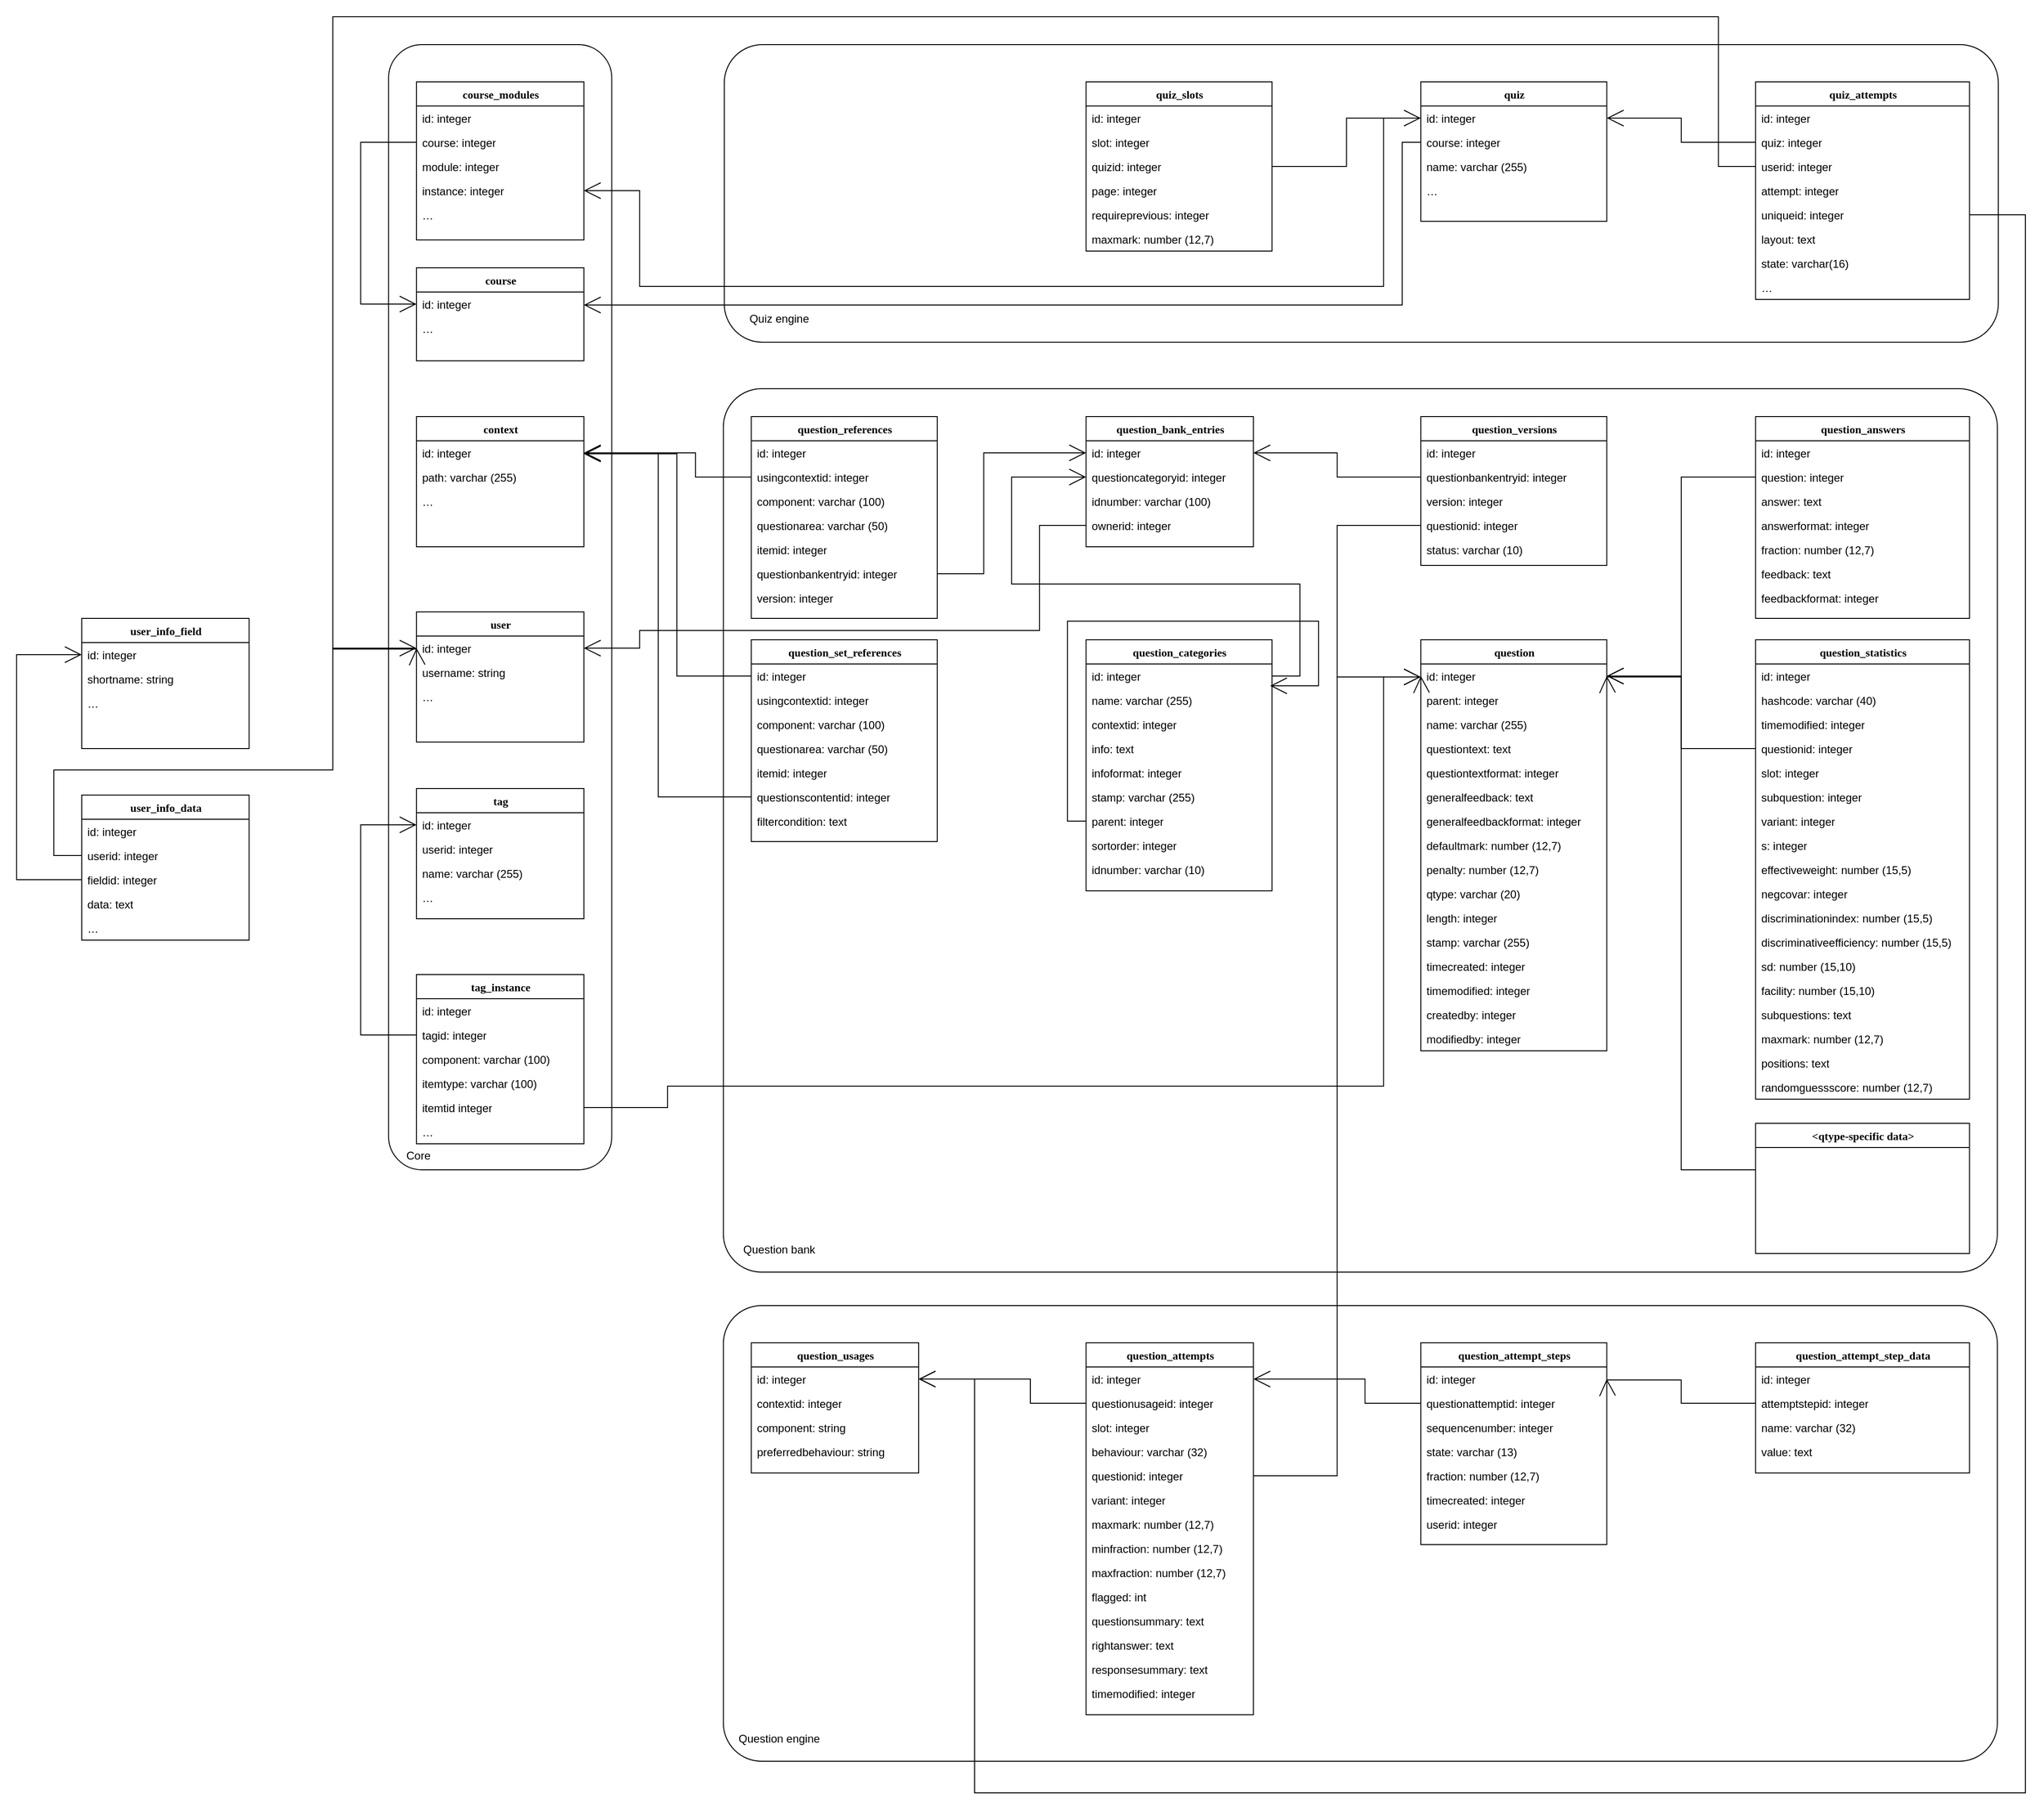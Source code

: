 <mxfile version="21.2.1" type="device">
  <diagram name="Page-1" id="9f46799a-70d6-7492-0946-bef42562c5a5">
    <mxGraphModel dx="3962" dy="2818" grid="1" gridSize="10" guides="1" tooltips="1" connect="1" arrows="1" fold="1" page="1" pageScale="1" pageWidth="3300" pageHeight="2339" background="none" math="0" shadow="0">
      <root>
        <mxCell id="0" />
        <mxCell id="1" parent="0" />
        <mxCell id="zdX1H507sQ77ZjQjuoSq-28" value="" style="rounded=1;whiteSpace=wrap;html=1;fillColor=none;absoluteArcSize=1;arcSize=82;" parent="1" vertex="1">
          <mxGeometry x="-2479.14" y="-2250" width="1370" height="320" as="geometry" />
        </mxCell>
        <mxCell id="q8m3JCPyMgNG6ch2VR6F-44" value="" style="rounded=1;whiteSpace=wrap;html=1;fillColor=none;absoluteArcSize=1;arcSize=82;" parent="1" vertex="1">
          <mxGeometry x="-2480.14" y="-894" width="1370" height="490" as="geometry" />
        </mxCell>
        <mxCell id="N83K4ArWzMZS7-j0nx0Y-35" value="" style="group;absoluteArcSize=1;arcSize=82;movable=1;resizable=1;rotatable=1;deletable=1;editable=1;connectable=1;" parent="1" vertex="1" connectable="0">
          <mxGeometry x="-2840.14" y="-1880" width="240" height="850" as="geometry" />
        </mxCell>
        <mxCell id="N83K4ArWzMZS7-j0nx0Y-32" value="" style="rounded=1;whiteSpace=wrap;html=1;fillColor=none;" parent="N83K4ArWzMZS7-j0nx0Y-35" vertex="1">
          <mxGeometry y="-370" width="240" height="1210" as="geometry" />
        </mxCell>
        <mxCell id="N83K4ArWzMZS7-j0nx0Y-34" value="Core" style="text;html=1;strokeColor=none;fillColor=none;align=center;verticalAlign=middle;whiteSpace=wrap;rounded=0;" parent="N83K4ArWzMZS7-j0nx0Y-35" vertex="1">
          <mxGeometry x="2" y="810" width="60" height="30" as="geometry" />
        </mxCell>
        <mxCell id="zdX1H507sQ77ZjQjuoSq-11" value="course" style="swimlane;html=1;fontStyle=1;align=center;verticalAlign=top;childLayout=stackLayout;horizontal=1;startSize=26;horizontalStack=0;resizeParent=1;resizeLast=0;collapsible=1;marginBottom=0;swimlaneFillColor=#ffffff;rounded=0;shadow=0;comic=0;labelBackgroundColor=none;strokeWidth=1;fillColor=none;fontFamily=Verdana;fontSize=12" parent="N83K4ArWzMZS7-j0nx0Y-35" vertex="1">
          <mxGeometry x="30" y="-130" width="180" height="100" as="geometry" />
        </mxCell>
        <mxCell id="zdX1H507sQ77ZjQjuoSq-12" value="id: integer" style="text;html=1;strokeColor=none;fillColor=none;align=left;verticalAlign=top;spacingLeft=4;spacingRight=4;whiteSpace=wrap;overflow=hidden;rotatable=0;points=[[0,0.5],[1,0.5]];portConstraint=eastwest;" parent="zdX1H507sQ77ZjQjuoSq-11" vertex="1">
          <mxGeometry y="26" width="180" height="26" as="geometry" />
        </mxCell>
        <mxCell id="zdX1H507sQ77ZjQjuoSq-14" value="…" style="text;html=1;strokeColor=none;fillColor=none;align=left;verticalAlign=top;spacingLeft=4;spacingRight=4;whiteSpace=wrap;overflow=hidden;rotatable=0;points=[[0,0.5],[1,0.5]];portConstraint=eastwest;" parent="zdX1H507sQ77ZjQjuoSq-11" vertex="1">
          <mxGeometry y="52" width="180" height="26" as="geometry" />
        </mxCell>
        <mxCell id="zdX1H507sQ77ZjQjuoSq-15" value="course_modules" style="swimlane;html=1;fontStyle=1;align=center;verticalAlign=top;childLayout=stackLayout;horizontal=1;startSize=26;horizontalStack=0;resizeParent=1;resizeLast=0;collapsible=1;marginBottom=0;swimlaneFillColor=#ffffff;rounded=0;shadow=0;comic=0;labelBackgroundColor=none;strokeWidth=1;fillColor=none;fontFamily=Verdana;fontSize=12" parent="N83K4ArWzMZS7-j0nx0Y-35" vertex="1">
          <mxGeometry x="30" y="-330" width="180" height="170" as="geometry" />
        </mxCell>
        <mxCell id="zdX1H507sQ77ZjQjuoSq-16" value="id: integer" style="text;html=1;strokeColor=none;fillColor=none;align=left;verticalAlign=top;spacingLeft=4;spacingRight=4;whiteSpace=wrap;overflow=hidden;rotatable=0;points=[[0,0.5],[1,0.5]];portConstraint=eastwest;" parent="zdX1H507sQ77ZjQjuoSq-15" vertex="1">
          <mxGeometry y="26" width="180" height="26" as="geometry" />
        </mxCell>
        <mxCell id="zdX1H507sQ77ZjQjuoSq-17" value="course: integer" style="text;html=1;strokeColor=none;fillColor=none;align=left;verticalAlign=top;spacingLeft=4;spacingRight=4;whiteSpace=wrap;overflow=hidden;rotatable=0;points=[[0,0.5],[1,0.5]];portConstraint=eastwest;" parent="zdX1H507sQ77ZjQjuoSq-15" vertex="1">
          <mxGeometry y="52" width="180" height="26" as="geometry" />
        </mxCell>
        <mxCell id="zdX1H507sQ77ZjQjuoSq-20" value="module: integer" style="text;html=1;strokeColor=none;fillColor=none;align=left;verticalAlign=top;spacingLeft=4;spacingRight=4;whiteSpace=wrap;overflow=hidden;rotatable=0;points=[[0,0.5],[1,0.5]];portConstraint=eastwest;" parent="zdX1H507sQ77ZjQjuoSq-15" vertex="1">
          <mxGeometry y="78" width="180" height="26" as="geometry" />
        </mxCell>
        <mxCell id="zdX1H507sQ77ZjQjuoSq-21" value="instance: integer" style="text;html=1;strokeColor=none;fillColor=none;align=left;verticalAlign=top;spacingLeft=4;spacingRight=4;whiteSpace=wrap;overflow=hidden;rotatable=0;points=[[0,0.5],[1,0.5]];portConstraint=eastwest;" parent="zdX1H507sQ77ZjQjuoSq-15" vertex="1">
          <mxGeometry y="104" width="180" height="26" as="geometry" />
        </mxCell>
        <mxCell id="zdX1H507sQ77ZjQjuoSq-18" value="…" style="text;html=1;strokeColor=none;fillColor=none;align=left;verticalAlign=top;spacingLeft=4;spacingRight=4;whiteSpace=wrap;overflow=hidden;rotatable=0;points=[[0,0.5],[1,0.5]];portConstraint=eastwest;" parent="N83K4ArWzMZS7-j0nx0Y-35" vertex="1">
          <mxGeometry x="30" y="-200" width="180" height="26" as="geometry" />
        </mxCell>
        <mxCell id="zdX1H507sQ77ZjQjuoSq-23" style="edgeStyle=orthogonalEdgeStyle;html=1;labelBackgroundColor=none;startFill=0;startSize=8;endArrow=open;endFill=0;endSize=16;fontFamily=Verdana;fontSize=12;elbow=vertical;entryX=0;entryY=0.5;entryDx=0;entryDy=0;rounded=0;exitX=0;exitY=0.5;exitDx=0;exitDy=0;" parent="N83K4ArWzMZS7-j0nx0Y-35" source="zdX1H507sQ77ZjQjuoSq-17" target="zdX1H507sQ77ZjQjuoSq-12" edge="1">
          <mxGeometry relative="1" as="geometry">
            <mxPoint x="-10" y="-296.0" as="sourcePoint" />
            <mxPoint x="-10" y="-70.0" as="targetPoint" />
            <Array as="points">
              <mxPoint x="-30" y="-265" />
              <mxPoint x="-30" y="-91" />
            </Array>
          </mxGeometry>
        </mxCell>
        <mxCell id="N83K4ArWzMZS7-j0nx0Y-39" value="" style="rounded=1;whiteSpace=wrap;html=1;fillColor=none;absoluteArcSize=1;arcSize=82;" parent="1" vertex="1">
          <mxGeometry x="-2480.14" y="-1880" width="1370" height="950" as="geometry" />
        </mxCell>
        <mxCell id="78961159f06e98e8-17" value="question_versions" style="swimlane;html=1;fontStyle=1;align=center;verticalAlign=top;childLayout=stackLayout;horizontal=1;startSize=26;horizontalStack=0;resizeParent=1;resizeLast=0;collapsible=1;marginBottom=0;swimlaneFillColor=#ffffff;rounded=0;shadow=0;comic=0;labelBackgroundColor=none;strokeWidth=1;fillColor=none;fontFamily=Verdana;fontSize=12" parent="1" vertex="1">
          <mxGeometry x="-1730.14" y="-1850" width="200" height="160" as="geometry" />
        </mxCell>
        <mxCell id="78961159f06e98e8-21" value="id: integer" style="text;html=1;strokeColor=none;fillColor=none;align=left;verticalAlign=top;spacingLeft=4;spacingRight=4;whiteSpace=wrap;overflow=hidden;rotatable=0;points=[[0,0.5],[1,0.5]];portConstraint=eastwest;" parent="78961159f06e98e8-17" vertex="1">
          <mxGeometry y="26" width="200" height="26" as="geometry" />
        </mxCell>
        <mxCell id="78961159f06e98e8-23" value="questionbankentryid: integer" style="text;html=1;strokeColor=none;fillColor=none;align=left;verticalAlign=top;spacingLeft=4;spacingRight=4;whiteSpace=wrap;overflow=hidden;rotatable=0;points=[[0,0.5],[1,0.5]];portConstraint=eastwest;" parent="78961159f06e98e8-17" vertex="1">
          <mxGeometry y="52" width="200" height="26" as="geometry" />
        </mxCell>
        <mxCell id="78961159f06e98e8-25" value="version: integer" style="text;html=1;strokeColor=none;fillColor=none;align=left;verticalAlign=top;spacingLeft=4;spacingRight=4;whiteSpace=wrap;overflow=hidden;rotatable=0;points=[[0,0.5],[1,0.5]];portConstraint=eastwest;" parent="78961159f06e98e8-17" vertex="1">
          <mxGeometry y="78" width="200" height="26" as="geometry" />
        </mxCell>
        <mxCell id="BMGfcOaF5YwveVngmPwB-1" value="questionid: integer" style="text;html=1;strokeColor=none;fillColor=none;align=left;verticalAlign=top;spacingLeft=4;spacingRight=4;whiteSpace=wrap;overflow=hidden;rotatable=0;points=[[0,0.5],[1,0.5]];portConstraint=eastwest;" parent="78961159f06e98e8-17" vertex="1">
          <mxGeometry y="104" width="200" height="26" as="geometry" />
        </mxCell>
        <mxCell id="BMGfcOaF5YwveVngmPwB-14" value="status: varchar (10)" style="text;html=1;strokeColor=none;fillColor=none;align=left;verticalAlign=top;spacingLeft=4;spacingRight=4;whiteSpace=wrap;overflow=hidden;rotatable=0;points=[[0,0.5],[1,0.5]];portConstraint=eastwest;" parent="78961159f06e98e8-17" vertex="1">
          <mxGeometry y="130" width="200" height="30" as="geometry" />
        </mxCell>
        <mxCell id="78961159f06e98e8-30" value="question" style="swimlane;html=1;fontStyle=1;align=center;verticalAlign=top;childLayout=stackLayout;horizontal=1;startSize=26;horizontalStack=0;resizeParent=1;resizeLast=0;collapsible=1;marginBottom=0;swimlaneFillColor=#ffffff;rounded=0;shadow=0;comic=0;labelBackgroundColor=none;strokeWidth=1;fillColor=none;fontFamily=Verdana;fontSize=12" parent="1" vertex="1">
          <mxGeometry x="-1730.14" y="-1610" width="200" height="442" as="geometry" />
        </mxCell>
        <mxCell id="78961159f06e98e8-31" value="id: integer" style="text;html=1;strokeColor=none;fillColor=none;align=left;verticalAlign=top;spacingLeft=4;spacingRight=4;whiteSpace=wrap;overflow=hidden;rotatable=0;points=[[0,0.5],[1,0.5]];portConstraint=eastwest;" parent="78961159f06e98e8-30" vertex="1">
          <mxGeometry y="26" width="200" height="26" as="geometry" />
        </mxCell>
        <mxCell id="78961159f06e98e8-32" value="parent: integer" style="text;html=1;strokeColor=none;fillColor=none;align=left;verticalAlign=top;spacingLeft=4;spacingRight=4;whiteSpace=wrap;overflow=hidden;rotatable=0;points=[[0,0.5],[1,0.5]];portConstraint=eastwest;" parent="78961159f06e98e8-30" vertex="1">
          <mxGeometry y="52" width="200" height="26" as="geometry" />
        </mxCell>
        <mxCell id="78961159f06e98e8-33" value="name: varchar (255)" style="text;html=1;strokeColor=none;fillColor=none;align=left;verticalAlign=top;spacingLeft=4;spacingRight=4;whiteSpace=wrap;overflow=hidden;rotatable=0;points=[[0,0.5],[1,0.5]];portConstraint=eastwest;" parent="78961159f06e98e8-30" vertex="1">
          <mxGeometry y="78" width="200" height="26" as="geometry" />
        </mxCell>
        <mxCell id="78961159f06e98e8-34" value="questiontext: text" style="text;html=1;strokeColor=none;fillColor=none;align=left;verticalAlign=top;spacingLeft=4;spacingRight=4;whiteSpace=wrap;overflow=hidden;rotatable=0;points=[[0,0.5],[1,0.5]];portConstraint=eastwest;" parent="78961159f06e98e8-30" vertex="1">
          <mxGeometry y="104" width="200" height="26" as="geometry" />
        </mxCell>
        <mxCell id="78961159f06e98e8-36" value="questiontextformat: integer" style="text;html=1;strokeColor=none;fillColor=none;align=left;verticalAlign=top;spacingLeft=4;spacingRight=4;whiteSpace=wrap;overflow=hidden;rotatable=0;points=[[0,0.5],[1,0.5]];portConstraint=eastwest;" parent="78961159f06e98e8-30" vertex="1">
          <mxGeometry y="130" width="200" height="26" as="geometry" />
        </mxCell>
        <mxCell id="78961159f06e98e8-37" value="generalfeedback: text" style="text;html=1;strokeColor=none;fillColor=none;align=left;verticalAlign=top;spacingLeft=4;spacingRight=4;whiteSpace=wrap;overflow=hidden;rotatable=0;points=[[0,0.5],[1,0.5]];portConstraint=eastwest;" parent="78961159f06e98e8-30" vertex="1">
          <mxGeometry y="156" width="200" height="26" as="geometry" />
        </mxCell>
        <mxCell id="78961159f06e98e8-39" value="generalfeedbackformat: integer" style="text;html=1;strokeColor=none;fillColor=none;align=left;verticalAlign=top;spacingLeft=4;spacingRight=4;whiteSpace=wrap;overflow=hidden;rotatable=0;points=[[0,0.5],[1,0.5]];portConstraint=eastwest;" parent="78961159f06e98e8-30" vertex="1">
          <mxGeometry y="182" width="200" height="26" as="geometry" />
        </mxCell>
        <mxCell id="78961159f06e98e8-40" value="defaultmark: number (12,7)" style="text;html=1;strokeColor=none;fillColor=none;align=left;verticalAlign=top;spacingLeft=4;spacingRight=4;whiteSpace=wrap;overflow=hidden;rotatable=0;points=[[0,0.5],[1,0.5]];portConstraint=eastwest;" parent="78961159f06e98e8-30" vertex="1">
          <mxGeometry y="208" width="200" height="26" as="geometry" />
        </mxCell>
        <mxCell id="aWLuaXK6J0FQb0iWeib1-1" value="penalty: number (12,7)" style="text;html=1;strokeColor=none;fillColor=none;align=left;verticalAlign=top;spacingLeft=4;spacingRight=4;whiteSpace=wrap;overflow=hidden;rotatable=0;points=[[0,0.5],[1,0.5]];portConstraint=eastwest;" parent="78961159f06e98e8-30" vertex="1">
          <mxGeometry y="234" width="200" height="26" as="geometry" />
        </mxCell>
        <mxCell id="BMGfcOaF5YwveVngmPwB-2" value="qtype: varchar (20)" style="text;html=1;strokeColor=none;fillColor=none;align=left;verticalAlign=top;spacingLeft=4;spacingRight=4;whiteSpace=wrap;overflow=hidden;rotatable=0;points=[[0,0.5],[1,0.5]];portConstraint=eastwest;" parent="78961159f06e98e8-30" vertex="1">
          <mxGeometry y="260" width="200" height="26" as="geometry" />
        </mxCell>
        <mxCell id="BMGfcOaF5YwveVngmPwB-10" value="length: integer" style="text;html=1;strokeColor=none;fillColor=none;align=left;verticalAlign=top;spacingLeft=4;spacingRight=4;whiteSpace=wrap;overflow=hidden;rotatable=0;points=[[0,0.5],[1,0.5]];portConstraint=eastwest;" parent="78961159f06e98e8-30" vertex="1">
          <mxGeometry y="286" width="200" height="26" as="geometry" />
        </mxCell>
        <mxCell id="BMGfcOaF5YwveVngmPwB-9" value="stamp: varchar (255)" style="text;html=1;strokeColor=none;fillColor=none;align=left;verticalAlign=top;spacingLeft=4;spacingRight=4;whiteSpace=wrap;overflow=hidden;rotatable=0;points=[[0,0.5],[1,0.5]];portConstraint=eastwest;" parent="78961159f06e98e8-30" vertex="1">
          <mxGeometry y="312" width="200" height="26" as="geometry" />
        </mxCell>
        <mxCell id="BMGfcOaF5YwveVngmPwB-8" value="timecreated: integer" style="text;html=1;strokeColor=none;fillColor=none;align=left;verticalAlign=top;spacingLeft=4;spacingRight=4;whiteSpace=wrap;overflow=hidden;rotatable=0;points=[[0,0.5],[1,0.5]];portConstraint=eastwest;" parent="78961159f06e98e8-30" vertex="1">
          <mxGeometry y="338" width="200" height="26" as="geometry" />
        </mxCell>
        <mxCell id="BMGfcOaF5YwveVngmPwB-7" value="timemodified: integer" style="text;html=1;strokeColor=none;fillColor=none;align=left;verticalAlign=top;spacingLeft=4;spacingRight=4;whiteSpace=wrap;overflow=hidden;rotatable=0;points=[[0,0.5],[1,0.5]];portConstraint=eastwest;" parent="78961159f06e98e8-30" vertex="1">
          <mxGeometry y="364" width="200" height="26" as="geometry" />
        </mxCell>
        <mxCell id="BMGfcOaF5YwveVngmPwB-6" value="createdby: integer" style="text;html=1;strokeColor=none;fillColor=none;align=left;verticalAlign=top;spacingLeft=4;spacingRight=4;whiteSpace=wrap;overflow=hidden;rotatable=0;points=[[0,0.5],[1,0.5]];portConstraint=eastwest;" parent="78961159f06e98e8-30" vertex="1">
          <mxGeometry y="390" width="200" height="26" as="geometry" />
        </mxCell>
        <mxCell id="BMGfcOaF5YwveVngmPwB-5" value="modifiedby: integer" style="text;html=1;strokeColor=none;fillColor=none;align=left;verticalAlign=top;spacingLeft=4;spacingRight=4;whiteSpace=wrap;overflow=hidden;rotatable=0;points=[[0,0.5],[1,0.5]];portConstraint=eastwest;" parent="78961159f06e98e8-30" vertex="1">
          <mxGeometry y="416" width="200" height="26" as="geometry" />
        </mxCell>
        <mxCell id="78961159f06e98e8-43" value="question_answers" style="swimlane;html=1;fontStyle=1;align=center;verticalAlign=top;childLayout=stackLayout;horizontal=1;startSize=26;horizontalStack=0;resizeParent=1;resizeLast=0;collapsible=1;marginBottom=0;swimlaneFillColor=#ffffff;rounded=0;shadow=0;comic=0;labelBackgroundColor=none;strokeWidth=1;fillColor=none;fontFamily=Verdana;fontSize=12" parent="1" vertex="1">
          <mxGeometry x="-1370.14" y="-1850" width="230" height="217" as="geometry" />
        </mxCell>
        <mxCell id="78961159f06e98e8-44" value="id: integer" style="text;html=1;strokeColor=none;fillColor=none;align=left;verticalAlign=top;spacingLeft=4;spacingRight=4;whiteSpace=wrap;overflow=hidden;rotatable=0;points=[[0,0.5],[1,0.5]];portConstraint=eastwest;" parent="78961159f06e98e8-43" vertex="1">
          <mxGeometry y="26" width="230" height="26" as="geometry" />
        </mxCell>
        <mxCell id="78961159f06e98e8-45" value="question: integer" style="text;html=1;strokeColor=none;fillColor=none;align=left;verticalAlign=top;spacingLeft=4;spacingRight=4;whiteSpace=wrap;overflow=hidden;rotatable=0;points=[[0,0.5],[1,0.5]];portConstraint=eastwest;" parent="78961159f06e98e8-43" vertex="1">
          <mxGeometry y="52" width="230" height="26" as="geometry" />
        </mxCell>
        <mxCell id="78961159f06e98e8-49" value="answer: text" style="text;html=1;strokeColor=none;fillColor=none;align=left;verticalAlign=top;spacingLeft=4;spacingRight=4;whiteSpace=wrap;overflow=hidden;rotatable=0;points=[[0,0.5],[1,0.5]];portConstraint=eastwest;" parent="78961159f06e98e8-43" vertex="1">
          <mxGeometry y="78" width="230" height="26" as="geometry" />
        </mxCell>
        <mxCell id="78961159f06e98e8-50" value="answerformat: integer" style="text;html=1;strokeColor=none;fillColor=none;align=left;verticalAlign=top;spacingLeft=4;spacingRight=4;whiteSpace=wrap;overflow=hidden;rotatable=0;points=[[0,0.5],[1,0.5]];portConstraint=eastwest;" parent="78961159f06e98e8-43" vertex="1">
          <mxGeometry y="104" width="230" height="26" as="geometry" />
        </mxCell>
        <mxCell id="78961159f06e98e8-52" value="fraction: number (12,7)" style="text;html=1;strokeColor=none;fillColor=none;align=left;verticalAlign=top;spacingLeft=4;spacingRight=4;whiteSpace=wrap;overflow=hidden;rotatable=0;points=[[0,0.5],[1,0.5]];portConstraint=eastwest;" parent="78961159f06e98e8-43" vertex="1">
          <mxGeometry y="130" width="230" height="26" as="geometry" />
        </mxCell>
        <mxCell id="78961159f06e98e8-53" value="feedback: text" style="text;html=1;strokeColor=none;fillColor=none;align=left;verticalAlign=top;spacingLeft=4;spacingRight=4;whiteSpace=wrap;overflow=hidden;rotatable=0;points=[[0,0.5],[1,0.5]];portConstraint=eastwest;" parent="78961159f06e98e8-43" vertex="1">
          <mxGeometry y="156" width="230" height="26" as="geometry" />
        </mxCell>
        <mxCell id="BMGfcOaF5YwveVngmPwB-13" value="feedbackformat: integer" style="text;html=1;strokeColor=none;fillColor=none;align=left;verticalAlign=top;spacingLeft=4;spacingRight=4;whiteSpace=wrap;overflow=hidden;rotatable=0;points=[[0,0.5],[1,0.5]];portConstraint=eastwest;" parent="78961159f06e98e8-43" vertex="1">
          <mxGeometry y="182" width="230" height="26" as="geometry" />
        </mxCell>
        <mxCell id="BMGfcOaF5YwveVngmPwB-11" style="edgeStyle=orthogonalEdgeStyle;html=1;labelBackgroundColor=none;startFill=0;startSize=8;endArrow=open;endFill=0;endSize=16;fontFamily=Verdana;fontSize=12;elbow=vertical;exitX=0;exitY=0.5;exitDx=0;exitDy=0;entryX=1;entryY=0.5;entryDx=0;entryDy=0;rounded=0;" parent="1" source="78961159f06e98e8-45" target="78961159f06e98e8-31" edge="1">
          <mxGeometry relative="1" as="geometry">
            <mxPoint x="-1550.14" y="-1749" as="sourcePoint" />
            <mxPoint x="-1360.14" y="-1798" as="targetPoint" />
          </mxGeometry>
        </mxCell>
        <mxCell id="BMGfcOaF5YwveVngmPwB-15" value="question_bank_entries" style="swimlane;html=1;fontStyle=1;align=center;verticalAlign=top;childLayout=stackLayout;horizontal=1;startSize=26;horizontalStack=0;resizeParent=1;resizeLast=0;collapsible=1;marginBottom=0;swimlaneFillColor=#ffffff;rounded=0;shadow=0;comic=0;labelBackgroundColor=none;strokeWidth=1;fillColor=none;fontFamily=Verdana;fontSize=12" parent="1" vertex="1">
          <mxGeometry x="-2090.14" y="-1850" width="180" height="140" as="geometry" />
        </mxCell>
        <mxCell id="BMGfcOaF5YwveVngmPwB-16" value="id: integer" style="text;html=1;strokeColor=none;fillColor=none;align=left;verticalAlign=top;spacingLeft=4;spacingRight=4;whiteSpace=wrap;overflow=hidden;rotatable=0;points=[[0,0.5],[1,0.5]];portConstraint=eastwest;" parent="BMGfcOaF5YwveVngmPwB-15" vertex="1">
          <mxGeometry y="26" width="180" height="26" as="geometry" />
        </mxCell>
        <mxCell id="BMGfcOaF5YwveVngmPwB-17" value="questioncategoryid: integer" style="text;html=1;strokeColor=none;fillColor=none;align=left;verticalAlign=top;spacingLeft=4;spacingRight=4;whiteSpace=wrap;overflow=hidden;rotatable=0;points=[[0,0.5],[1,0.5]];portConstraint=eastwest;" parent="BMGfcOaF5YwveVngmPwB-15" vertex="1">
          <mxGeometry y="52" width="180" height="26" as="geometry" />
        </mxCell>
        <mxCell id="BMGfcOaF5YwveVngmPwB-18" value="idnumber: varchar (100)" style="text;html=1;strokeColor=none;fillColor=none;align=left;verticalAlign=top;spacingLeft=4;spacingRight=4;whiteSpace=wrap;overflow=hidden;rotatable=0;points=[[0,0.5],[1,0.5]];portConstraint=eastwest;" parent="BMGfcOaF5YwveVngmPwB-15" vertex="1">
          <mxGeometry y="78" width="180" height="26" as="geometry" />
        </mxCell>
        <mxCell id="BMGfcOaF5YwveVngmPwB-19" value="ownerid: integer" style="text;html=1;strokeColor=none;fillColor=none;align=left;verticalAlign=top;spacingLeft=4;spacingRight=4;whiteSpace=wrap;overflow=hidden;rotatable=0;points=[[0,0.5],[1,0.5]];portConstraint=eastwest;" parent="BMGfcOaF5YwveVngmPwB-15" vertex="1">
          <mxGeometry y="104" width="180" height="26" as="geometry" />
        </mxCell>
        <mxCell id="BMGfcOaF5YwveVngmPwB-21" style="edgeStyle=orthogonalEdgeStyle;html=1;labelBackgroundColor=none;startFill=0;startSize=8;endArrow=open;endFill=0;endSize=16;fontFamily=Verdana;fontSize=12;elbow=vertical;exitX=0;exitY=0.5;exitDx=0;exitDy=0;entryX=1;entryY=0.5;entryDx=0;entryDy=0;rounded=0;" parent="1" source="78961159f06e98e8-23" target="BMGfcOaF5YwveVngmPwB-16" edge="1">
          <mxGeometry relative="1" as="geometry">
            <mxPoint x="-1550.14" y="-1775" as="sourcePoint" />
            <mxPoint x="-1360.14" y="-1798" as="targetPoint" />
          </mxGeometry>
        </mxCell>
        <mxCell id="BMGfcOaF5YwveVngmPwB-22" value="question_references" style="swimlane;html=1;fontStyle=1;align=center;verticalAlign=top;childLayout=stackLayout;horizontal=1;startSize=26;horizontalStack=0;resizeParent=1;resizeLast=0;collapsible=1;marginBottom=0;swimlaneFillColor=#ffffff;rounded=0;shadow=0;comic=0;labelBackgroundColor=none;strokeWidth=1;fillColor=none;fontFamily=Verdana;fontSize=12" parent="1" vertex="1">
          <mxGeometry x="-2450.14" y="-1850" width="200" height="217" as="geometry" />
        </mxCell>
        <mxCell id="BMGfcOaF5YwveVngmPwB-23" value="id: integer" style="text;html=1;strokeColor=none;fillColor=none;align=left;verticalAlign=top;spacingLeft=4;spacingRight=4;whiteSpace=wrap;overflow=hidden;rotatable=0;points=[[0,0.5],[1,0.5]];portConstraint=eastwest;" parent="BMGfcOaF5YwveVngmPwB-22" vertex="1">
          <mxGeometry y="26" width="200" height="26" as="geometry" />
        </mxCell>
        <mxCell id="BMGfcOaF5YwveVngmPwB-24" value="usingcontextid: integer" style="text;html=1;strokeColor=none;fillColor=none;align=left;verticalAlign=top;spacingLeft=4;spacingRight=4;whiteSpace=wrap;overflow=hidden;rotatable=0;points=[[0,0.5],[1,0.5]];portConstraint=eastwest;" parent="BMGfcOaF5YwveVngmPwB-22" vertex="1">
          <mxGeometry y="52" width="200" height="26" as="geometry" />
        </mxCell>
        <mxCell id="BMGfcOaF5YwveVngmPwB-25" value="component: varchar (100)" style="text;html=1;strokeColor=none;fillColor=none;align=left;verticalAlign=top;spacingLeft=4;spacingRight=4;whiteSpace=wrap;overflow=hidden;rotatable=0;points=[[0,0.5],[1,0.5]];portConstraint=eastwest;" parent="BMGfcOaF5YwveVngmPwB-22" vertex="1">
          <mxGeometry y="78" width="200" height="26" as="geometry" />
        </mxCell>
        <mxCell id="BMGfcOaF5YwveVngmPwB-26" value="questionarea: varchar (50)" style="text;html=1;strokeColor=none;fillColor=none;align=left;verticalAlign=top;spacingLeft=4;spacingRight=4;whiteSpace=wrap;overflow=hidden;rotatable=0;points=[[0,0.5],[1,0.5]];portConstraint=eastwest;" parent="BMGfcOaF5YwveVngmPwB-22" vertex="1">
          <mxGeometry y="104" width="200" height="26" as="geometry" />
        </mxCell>
        <mxCell id="BMGfcOaF5YwveVngmPwB-27" value="itemid: integer" style="text;html=1;strokeColor=none;fillColor=none;align=left;verticalAlign=top;spacingLeft=4;spacingRight=4;whiteSpace=wrap;overflow=hidden;rotatable=0;points=[[0,0.5],[1,0.5]];portConstraint=eastwest;" parent="BMGfcOaF5YwveVngmPwB-22" vertex="1">
          <mxGeometry y="130" width="200" height="26" as="geometry" />
        </mxCell>
        <mxCell id="BMGfcOaF5YwveVngmPwB-28" value="questionbankentryid: integer" style="text;html=1;strokeColor=none;fillColor=none;align=left;verticalAlign=top;spacingLeft=4;spacingRight=4;whiteSpace=wrap;overflow=hidden;rotatable=0;points=[[0,0.5],[1,0.5]];portConstraint=eastwest;" parent="BMGfcOaF5YwveVngmPwB-22" vertex="1">
          <mxGeometry y="156" width="200" height="26" as="geometry" />
        </mxCell>
        <mxCell id="BMGfcOaF5YwveVngmPwB-29" value="version: integer" style="text;html=1;strokeColor=none;fillColor=none;align=left;verticalAlign=top;spacingLeft=4;spacingRight=4;whiteSpace=wrap;overflow=hidden;rotatable=0;points=[[0,0.5],[1,0.5]];portConstraint=eastwest;" parent="BMGfcOaF5YwveVngmPwB-22" vertex="1">
          <mxGeometry y="182" width="200" height="26" as="geometry" />
        </mxCell>
        <mxCell id="BMGfcOaF5YwveVngmPwB-30" style="edgeStyle=orthogonalEdgeStyle;html=1;labelBackgroundColor=none;startFill=0;startSize=8;endArrow=open;endFill=0;endSize=16;fontFamily=Verdana;fontSize=12;elbow=vertical;exitX=1;exitY=0.5;exitDx=0;exitDy=0;entryX=0;entryY=0.5;entryDx=0;entryDy=0;rounded=0;" parent="1" source="BMGfcOaF5YwveVngmPwB-28" target="BMGfcOaF5YwveVngmPwB-16" edge="1">
          <mxGeometry relative="1" as="geometry">
            <mxPoint x="-1720.14" y="-1775" as="sourcePoint" />
            <mxPoint x="-1900.14" y="-1801" as="targetPoint" />
            <Array as="points">
              <mxPoint x="-2200.14" y="-1681" />
              <mxPoint x="-2200.14" y="-1811" />
            </Array>
          </mxGeometry>
        </mxCell>
        <mxCell id="N83K4ArWzMZS7-j0nx0Y-1" value="question_categories" style="swimlane;html=1;fontStyle=1;align=center;verticalAlign=top;childLayout=stackLayout;horizontal=1;startSize=26;horizontalStack=0;resizeParent=1;resizeLast=0;collapsible=1;marginBottom=0;swimlaneFillColor=#ffffff;rounded=0;shadow=0;comic=0;labelBackgroundColor=none;strokeWidth=1;fillColor=none;fontFamily=Verdana;fontSize=12" parent="1" vertex="1">
          <mxGeometry x="-2090.14" y="-1610" width="200" height="270" as="geometry" />
        </mxCell>
        <mxCell id="N83K4ArWzMZS7-j0nx0Y-2" value="id: integer" style="text;html=1;strokeColor=none;fillColor=none;align=left;verticalAlign=top;spacingLeft=4;spacingRight=4;whiteSpace=wrap;overflow=hidden;rotatable=0;points=[[0,0.5],[1,0.5]];portConstraint=eastwest;" parent="N83K4ArWzMZS7-j0nx0Y-1" vertex="1">
          <mxGeometry y="26" width="200" height="26" as="geometry" />
        </mxCell>
        <mxCell id="N83K4ArWzMZS7-j0nx0Y-4" value="name: varchar (255)" style="text;html=1;strokeColor=none;fillColor=none;align=left;verticalAlign=top;spacingLeft=4;spacingRight=4;whiteSpace=wrap;overflow=hidden;rotatable=0;points=[[0,0.5],[1,0.5]];portConstraint=eastwest;" parent="N83K4ArWzMZS7-j0nx0Y-1" vertex="1">
          <mxGeometry y="52" width="200" height="26" as="geometry" />
        </mxCell>
        <mxCell id="N83K4ArWzMZS7-j0nx0Y-6" value="contextid: integer" style="text;html=1;strokeColor=none;fillColor=none;align=left;verticalAlign=top;spacingLeft=4;spacingRight=4;whiteSpace=wrap;overflow=hidden;rotatable=0;points=[[0,0.5],[1,0.5]];portConstraint=eastwest;" parent="N83K4ArWzMZS7-j0nx0Y-1" vertex="1">
          <mxGeometry y="78" width="200" height="26" as="geometry" />
        </mxCell>
        <mxCell id="N83K4ArWzMZS7-j0nx0Y-7" value="info: text" style="text;html=1;strokeColor=none;fillColor=none;align=left;verticalAlign=top;spacingLeft=4;spacingRight=4;whiteSpace=wrap;overflow=hidden;rotatable=0;points=[[0,0.5],[1,0.5]];portConstraint=eastwest;" parent="N83K4ArWzMZS7-j0nx0Y-1" vertex="1">
          <mxGeometry y="104" width="200" height="26" as="geometry" />
        </mxCell>
        <mxCell id="N83K4ArWzMZS7-j0nx0Y-8" value="infoformat: integer" style="text;html=1;strokeColor=none;fillColor=none;align=left;verticalAlign=top;spacingLeft=4;spacingRight=4;whiteSpace=wrap;overflow=hidden;rotatable=0;points=[[0,0.5],[1,0.5]];portConstraint=eastwest;" parent="N83K4ArWzMZS7-j0nx0Y-1" vertex="1">
          <mxGeometry y="130" width="200" height="26" as="geometry" />
        </mxCell>
        <mxCell id="N83K4ArWzMZS7-j0nx0Y-12" value="stamp: varchar (255)" style="text;html=1;strokeColor=none;fillColor=none;align=left;verticalAlign=top;spacingLeft=4;spacingRight=4;whiteSpace=wrap;overflow=hidden;rotatable=0;points=[[0,0.5],[1,0.5]];portConstraint=eastwest;" parent="N83K4ArWzMZS7-j0nx0Y-1" vertex="1">
          <mxGeometry y="156" width="200" height="26" as="geometry" />
        </mxCell>
        <mxCell id="N83K4ArWzMZS7-j0nx0Y-13" value="parent: integer" style="text;html=1;strokeColor=none;fillColor=none;align=left;verticalAlign=top;spacingLeft=4;spacingRight=4;whiteSpace=wrap;overflow=hidden;rotatable=0;points=[[0,0.5],[1,0.5]];portConstraint=eastwest;" parent="N83K4ArWzMZS7-j0nx0Y-1" vertex="1">
          <mxGeometry y="182" width="200" height="26" as="geometry" />
        </mxCell>
        <mxCell id="N83K4ArWzMZS7-j0nx0Y-14" value="sortorder: integer" style="text;html=1;strokeColor=none;fillColor=none;align=left;verticalAlign=top;spacingLeft=4;spacingRight=4;whiteSpace=wrap;overflow=hidden;rotatable=0;points=[[0,0.5],[1,0.5]];portConstraint=eastwest;" parent="N83K4ArWzMZS7-j0nx0Y-1" vertex="1">
          <mxGeometry y="208" width="200" height="26" as="geometry" />
        </mxCell>
        <mxCell id="N83K4ArWzMZS7-j0nx0Y-15" value="idnumber: varchar (10)" style="text;html=1;strokeColor=none;fillColor=none;align=left;verticalAlign=top;spacingLeft=4;spacingRight=4;whiteSpace=wrap;overflow=hidden;rotatable=0;points=[[0,0.5],[1,0.5]];portConstraint=eastwest;" parent="N83K4ArWzMZS7-j0nx0Y-1" vertex="1">
          <mxGeometry y="234" width="200" height="26" as="geometry" />
        </mxCell>
        <mxCell id="N83K4ArWzMZS7-j0nx0Y-19" style="edgeStyle=orthogonalEdgeStyle;html=1;labelBackgroundColor=none;startFill=0;startSize=8;endArrow=open;endFill=0;endSize=16;fontFamily=Verdana;fontSize=12;elbow=vertical;exitX=0;exitY=0.5;exitDx=0;exitDy=0;entryX=0.99;entryY=-0.096;entryDx=0;entryDy=0;rounded=0;entryPerimeter=0;" parent="N83K4ArWzMZS7-j0nx0Y-1" source="N83K4ArWzMZS7-j0nx0Y-13" target="N83K4ArWzMZS7-j0nx0Y-4" edge="1">
          <mxGeometry relative="1" as="geometry">
            <mxPoint x="190" y="49" as="sourcePoint" />
            <mxPoint x="370" y="-220" as="targetPoint" />
            <Array as="points">
              <mxPoint x="-20" y="195" />
              <mxPoint x="-20" y="-20" />
              <mxPoint x="250" y="-20" />
              <mxPoint x="250" y="50" />
            </Array>
          </mxGeometry>
        </mxCell>
        <mxCell id="N83K4ArWzMZS7-j0nx0Y-18" style="edgeStyle=orthogonalEdgeStyle;html=1;labelBackgroundColor=none;startFill=0;startSize=8;endArrow=open;endFill=0;endSize=16;fontFamily=Verdana;fontSize=12;elbow=vertical;exitX=1;exitY=0.5;exitDx=0;exitDy=0;entryX=0;entryY=0.5;entryDx=0;entryDy=0;rounded=0;" parent="1" source="N83K4ArWzMZS7-j0nx0Y-2" target="BMGfcOaF5YwveVngmPwB-17" edge="1">
          <mxGeometry relative="1" as="geometry">
            <mxPoint x="-2260.14" y="-1671" as="sourcePoint" />
            <mxPoint x="-2080.14" y="-1776" as="targetPoint" />
            <Array as="points">
              <mxPoint x="-1860.14" y="-1571" />
              <mxPoint x="-1860.14" y="-1670" />
              <mxPoint x="-2170.14" y="-1670" />
              <mxPoint x="-2170.14" y="-1785" />
            </Array>
          </mxGeometry>
        </mxCell>
        <mxCell id="N83K4ArWzMZS7-j0nx0Y-20" value="user" style="swimlane;html=1;fontStyle=1;align=center;verticalAlign=top;childLayout=stackLayout;horizontal=1;startSize=26;horizontalStack=0;resizeParent=1;resizeLast=0;collapsible=1;marginBottom=0;swimlaneFillColor=#ffffff;rounded=0;shadow=0;comic=0;labelBackgroundColor=none;strokeWidth=1;fillColor=none;fontFamily=Verdana;fontSize=12" parent="1" vertex="1">
          <mxGeometry x="-2810.14" y="-1640" width="180" height="140" as="geometry" />
        </mxCell>
        <mxCell id="N83K4ArWzMZS7-j0nx0Y-21" value="id: integer" style="text;html=1;strokeColor=none;fillColor=none;align=left;verticalAlign=top;spacingLeft=4;spacingRight=4;whiteSpace=wrap;overflow=hidden;rotatable=0;points=[[0,0.5],[1,0.5]];portConstraint=eastwest;" parent="N83K4ArWzMZS7-j0nx0Y-20" vertex="1">
          <mxGeometry y="26" width="180" height="26" as="geometry" />
        </mxCell>
        <mxCell id="N83K4ArWzMZS7-j0nx0Y-23" value="username: string" style="text;html=1;strokeColor=none;fillColor=none;align=left;verticalAlign=top;spacingLeft=4;spacingRight=4;whiteSpace=wrap;overflow=hidden;rotatable=0;points=[[0,0.5],[1,0.5]];portConstraint=eastwest;" parent="N83K4ArWzMZS7-j0nx0Y-20" vertex="1">
          <mxGeometry y="52" width="180" height="26" as="geometry" />
        </mxCell>
        <mxCell id="N83K4ArWzMZS7-j0nx0Y-24" value="…" style="text;html=1;strokeColor=none;fillColor=none;align=left;verticalAlign=top;spacingLeft=4;spacingRight=4;whiteSpace=wrap;overflow=hidden;rotatable=0;points=[[0,0.5],[1,0.5]];portConstraint=eastwest;" parent="N83K4ArWzMZS7-j0nx0Y-20" vertex="1">
          <mxGeometry y="78" width="180" height="26" as="geometry" />
        </mxCell>
        <mxCell id="N83K4ArWzMZS7-j0nx0Y-27" value="context" style="swimlane;html=1;fontStyle=1;align=center;verticalAlign=top;childLayout=stackLayout;horizontal=1;startSize=26;horizontalStack=0;resizeParent=1;resizeLast=0;collapsible=1;marginBottom=0;swimlaneFillColor=#ffffff;rounded=0;shadow=0;comic=0;labelBackgroundColor=none;strokeWidth=1;fillColor=none;fontFamily=Verdana;fontSize=12" parent="1" vertex="1">
          <mxGeometry x="-2810.14" y="-1850" width="180" height="140" as="geometry" />
        </mxCell>
        <mxCell id="N83K4ArWzMZS7-j0nx0Y-28" value="id: integer" style="text;html=1;strokeColor=none;fillColor=none;align=left;verticalAlign=top;spacingLeft=4;spacingRight=4;whiteSpace=wrap;overflow=hidden;rotatable=0;points=[[0,0.5],[1,0.5]];portConstraint=eastwest;" parent="N83K4ArWzMZS7-j0nx0Y-27" vertex="1">
          <mxGeometry y="26" width="180" height="26" as="geometry" />
        </mxCell>
        <mxCell id="N83K4ArWzMZS7-j0nx0Y-29" value="path: varchar (255)" style="text;html=1;strokeColor=none;fillColor=none;align=left;verticalAlign=top;spacingLeft=4;spacingRight=4;whiteSpace=wrap;overflow=hidden;rotatable=0;points=[[0,0.5],[1,0.5]];portConstraint=eastwest;" parent="N83K4ArWzMZS7-j0nx0Y-27" vertex="1">
          <mxGeometry y="52" width="180" height="26" as="geometry" />
        </mxCell>
        <mxCell id="N83K4ArWzMZS7-j0nx0Y-30" value="…" style="text;html=1;strokeColor=none;fillColor=none;align=left;verticalAlign=top;spacingLeft=4;spacingRight=4;whiteSpace=wrap;overflow=hidden;rotatable=0;points=[[0,0.5],[1,0.5]];portConstraint=eastwest;" parent="N83K4ArWzMZS7-j0nx0Y-27" vertex="1">
          <mxGeometry y="78" width="180" height="26" as="geometry" />
        </mxCell>
        <mxCell id="N83K4ArWzMZS7-j0nx0Y-40" value="Question bank" style="text;html=1;strokeColor=none;fillColor=none;align=center;verticalAlign=middle;whiteSpace=wrap;rounded=0;" parent="1" vertex="1">
          <mxGeometry x="-2470.14" y="-969" width="100" height="30" as="geometry" />
        </mxCell>
        <mxCell id="U68YPR29EdDVYXDCJkaj-1" value="&lt;div style=&quot;text-align: left;&quot;&gt;question_statistics&lt;/div&gt;" style="swimlane;html=1;fontStyle=1;align=center;verticalAlign=top;childLayout=stackLayout;horizontal=1;startSize=26;horizontalStack=0;resizeParent=1;resizeLast=0;collapsible=1;marginBottom=0;swimlaneFillColor=#ffffff;rounded=0;shadow=0;comic=0;labelBackgroundColor=none;strokeWidth=1;fillColor=none;fontFamily=Verdana;fontSize=12" parent="1" vertex="1">
          <mxGeometry x="-1370.14" y="-1610" width="230" height="494" as="geometry" />
        </mxCell>
        <mxCell id="U68YPR29EdDVYXDCJkaj-2" value="id: integer" style="text;html=1;strokeColor=none;fillColor=none;align=left;verticalAlign=top;spacingLeft=4;spacingRight=4;whiteSpace=wrap;overflow=hidden;rotatable=0;points=[[0,0.5],[1,0.5]];portConstraint=eastwest;" parent="U68YPR29EdDVYXDCJkaj-1" vertex="1">
          <mxGeometry y="26" width="230" height="26" as="geometry" />
        </mxCell>
        <mxCell id="U68YPR29EdDVYXDCJkaj-9" value="hashcode: varchar (40)" style="text;html=1;strokeColor=none;fillColor=none;align=left;verticalAlign=top;spacingLeft=4;spacingRight=4;whiteSpace=wrap;overflow=hidden;rotatable=0;points=[[0,0.5],[1,0.5]];portConstraint=eastwest;" parent="U68YPR29EdDVYXDCJkaj-1" vertex="1">
          <mxGeometry y="52" width="230" height="26" as="geometry" />
        </mxCell>
        <mxCell id="U68YPR29EdDVYXDCJkaj-10" value="timemodified: integer" style="text;html=1;strokeColor=none;fillColor=none;align=left;verticalAlign=top;spacingLeft=4;spacingRight=4;whiteSpace=wrap;overflow=hidden;rotatable=0;points=[[0,0.5],[1,0.5]];portConstraint=eastwest;" parent="U68YPR29EdDVYXDCJkaj-1" vertex="1">
          <mxGeometry y="78" width="230" height="26" as="geometry" />
        </mxCell>
        <mxCell id="U68YPR29EdDVYXDCJkaj-11" value="questionid: integer" style="text;html=1;strokeColor=none;fillColor=none;align=left;verticalAlign=top;spacingLeft=4;spacingRight=4;whiteSpace=wrap;overflow=hidden;rotatable=0;points=[[0,0.5],[1,0.5]];portConstraint=eastwest;" parent="U68YPR29EdDVYXDCJkaj-1" vertex="1">
          <mxGeometry y="104" width="230" height="26" as="geometry" />
        </mxCell>
        <mxCell id="U68YPR29EdDVYXDCJkaj-12" value="slot: integer" style="text;html=1;strokeColor=none;fillColor=none;align=left;verticalAlign=top;spacingLeft=4;spacingRight=4;whiteSpace=wrap;overflow=hidden;rotatable=0;points=[[0,0.5],[1,0.5]];portConstraint=eastwest;" parent="U68YPR29EdDVYXDCJkaj-1" vertex="1">
          <mxGeometry y="130" width="230" height="26" as="geometry" />
        </mxCell>
        <mxCell id="U68YPR29EdDVYXDCJkaj-13" value="subquestion: integer" style="text;html=1;strokeColor=none;fillColor=none;align=left;verticalAlign=top;spacingLeft=4;spacingRight=4;whiteSpace=wrap;overflow=hidden;rotatable=0;points=[[0,0.5],[1,0.5]];portConstraint=eastwest;" parent="U68YPR29EdDVYXDCJkaj-1" vertex="1">
          <mxGeometry y="156" width="230" height="26" as="geometry" />
        </mxCell>
        <mxCell id="U68YPR29EdDVYXDCJkaj-4" value="variant: integer" style="text;html=1;strokeColor=none;fillColor=none;align=left;verticalAlign=top;spacingLeft=4;spacingRight=4;whiteSpace=wrap;overflow=hidden;rotatable=0;points=[[0,0.5],[1,0.5]];portConstraint=eastwest;" parent="U68YPR29EdDVYXDCJkaj-1" vertex="1">
          <mxGeometry y="182" width="230" height="26" as="geometry" />
        </mxCell>
        <mxCell id="U68YPR29EdDVYXDCJkaj-5" value="s: integer" style="text;html=1;strokeColor=none;fillColor=none;align=left;verticalAlign=top;spacingLeft=4;spacingRight=4;whiteSpace=wrap;overflow=hidden;rotatable=0;points=[[0,0.5],[1,0.5]];portConstraint=eastwest;" parent="U68YPR29EdDVYXDCJkaj-1" vertex="1">
          <mxGeometry y="208" width="230" height="26" as="geometry" />
        </mxCell>
        <mxCell id="U68YPR29EdDVYXDCJkaj-6" value="effectiveweight: number (15,5)" style="text;html=1;strokeColor=none;fillColor=none;align=left;verticalAlign=top;spacingLeft=4;spacingRight=4;whiteSpace=wrap;overflow=hidden;rotatable=0;points=[[0,0.5],[1,0.5]];portConstraint=eastwest;" parent="U68YPR29EdDVYXDCJkaj-1" vertex="1">
          <mxGeometry y="234" width="230" height="26" as="geometry" />
        </mxCell>
        <mxCell id="U68YPR29EdDVYXDCJkaj-7" value="negcovar: integer" style="text;html=1;strokeColor=none;fillColor=none;align=left;verticalAlign=top;spacingLeft=4;spacingRight=4;whiteSpace=wrap;overflow=hidden;rotatable=0;points=[[0,0.5],[1,0.5]];portConstraint=eastwest;" parent="U68YPR29EdDVYXDCJkaj-1" vertex="1">
          <mxGeometry y="260" width="230" height="26" as="geometry" />
        </mxCell>
        <mxCell id="U68YPR29EdDVYXDCJkaj-14" value="discriminationindex: number (15,5)" style="text;html=1;strokeColor=none;fillColor=none;align=left;verticalAlign=top;spacingLeft=4;spacingRight=4;whiteSpace=wrap;overflow=hidden;rotatable=0;points=[[0,0.5],[1,0.5]];portConstraint=eastwest;" parent="U68YPR29EdDVYXDCJkaj-1" vertex="1">
          <mxGeometry y="286" width="230" height="26" as="geometry" />
        </mxCell>
        <mxCell id="U68YPR29EdDVYXDCJkaj-15" value="discriminativeefficiency: number (15,5)" style="text;html=1;strokeColor=none;fillColor=none;align=left;verticalAlign=top;spacingLeft=4;spacingRight=4;whiteSpace=wrap;overflow=hidden;rotatable=0;points=[[0,0.5],[1,0.5]];portConstraint=eastwest;" parent="U68YPR29EdDVYXDCJkaj-1" vertex="1">
          <mxGeometry y="312" width="230" height="26" as="geometry" />
        </mxCell>
        <mxCell id="U68YPR29EdDVYXDCJkaj-16" value="sd: number (15,10)" style="text;html=1;strokeColor=none;fillColor=none;align=left;verticalAlign=top;spacingLeft=4;spacingRight=4;whiteSpace=wrap;overflow=hidden;rotatable=0;points=[[0,0.5],[1,0.5]];portConstraint=eastwest;" parent="U68YPR29EdDVYXDCJkaj-1" vertex="1">
          <mxGeometry y="338" width="230" height="26" as="geometry" />
        </mxCell>
        <mxCell id="U68YPR29EdDVYXDCJkaj-8" value="facility: number (15,10)" style="text;html=1;strokeColor=none;fillColor=none;align=left;verticalAlign=top;spacingLeft=4;spacingRight=4;whiteSpace=wrap;overflow=hidden;rotatable=0;points=[[0,0.5],[1,0.5]];portConstraint=eastwest;" parent="U68YPR29EdDVYXDCJkaj-1" vertex="1">
          <mxGeometry y="364" width="230" height="26" as="geometry" />
        </mxCell>
        <mxCell id="U68YPR29EdDVYXDCJkaj-17" value="subquestions: text" style="text;html=1;strokeColor=none;fillColor=none;align=left;verticalAlign=top;spacingLeft=4;spacingRight=4;whiteSpace=wrap;overflow=hidden;rotatable=0;points=[[0,0.5],[1,0.5]];portConstraint=eastwest;" parent="U68YPR29EdDVYXDCJkaj-1" vertex="1">
          <mxGeometry y="390" width="230" height="26" as="geometry" />
        </mxCell>
        <mxCell id="U68YPR29EdDVYXDCJkaj-18" value="maxmark: number (12,7)" style="text;html=1;strokeColor=none;fillColor=none;align=left;verticalAlign=top;spacingLeft=4;spacingRight=4;whiteSpace=wrap;overflow=hidden;rotatable=0;points=[[0,0.5],[1,0.5]];portConstraint=eastwest;" parent="U68YPR29EdDVYXDCJkaj-1" vertex="1">
          <mxGeometry y="416" width="230" height="26" as="geometry" />
        </mxCell>
        <mxCell id="U68YPR29EdDVYXDCJkaj-19" value="positions: text" style="text;html=1;strokeColor=none;fillColor=none;align=left;verticalAlign=top;spacingLeft=4;spacingRight=4;whiteSpace=wrap;overflow=hidden;rotatable=0;points=[[0,0.5],[1,0.5]];portConstraint=eastwest;" parent="U68YPR29EdDVYXDCJkaj-1" vertex="1">
          <mxGeometry y="442" width="230" height="26" as="geometry" />
        </mxCell>
        <mxCell id="U68YPR29EdDVYXDCJkaj-20" value="randomguessscore: number (12,7)" style="text;html=1;strokeColor=none;fillColor=none;align=left;verticalAlign=top;spacingLeft=4;spacingRight=4;whiteSpace=wrap;overflow=hidden;rotatable=0;points=[[0,0.5],[1,0.5]];portConstraint=eastwest;" parent="U68YPR29EdDVYXDCJkaj-1" vertex="1">
          <mxGeometry y="468" width="230" height="26" as="geometry" />
        </mxCell>
        <mxCell id="U68YPR29EdDVYXDCJkaj-21" style="edgeStyle=orthogonalEdgeStyle;html=1;labelBackgroundColor=none;startFill=0;startSize=8;endArrow=open;endFill=0;endSize=16;fontFamily=Verdana;fontSize=12;elbow=vertical;exitX=0;exitY=0.5;exitDx=0;exitDy=0;rounded=0;entryX=1;entryY=0.5;entryDx=0;entryDy=0;" parent="1" source="U68YPR29EdDVYXDCJkaj-11" target="78961159f06e98e8-31" edge="1">
          <mxGeometry relative="1" as="geometry">
            <mxPoint x="-1360.14" y="-1775" as="sourcePoint" />
            <mxPoint x="-1550.14" y="-1561" as="targetPoint" />
            <Array as="points">
              <mxPoint x="-1450.14" y="-1493" />
              <mxPoint x="-1450.14" y="-1571" />
            </Array>
          </mxGeometry>
        </mxCell>
        <mxCell id="q8m3JCPyMgNG6ch2VR6F-1" value="question_usages" style="swimlane;html=1;fontStyle=1;align=center;verticalAlign=top;childLayout=stackLayout;horizontal=1;startSize=26;horizontalStack=0;resizeParent=1;resizeLast=0;collapsible=1;marginBottom=0;swimlaneFillColor=#ffffff;rounded=0;shadow=0;comic=0;labelBackgroundColor=none;strokeWidth=1;fillColor=none;fontFamily=Verdana;fontSize=12" parent="1" vertex="1">
          <mxGeometry x="-2450.14" y="-854" width="180" height="140" as="geometry" />
        </mxCell>
        <mxCell id="q8m3JCPyMgNG6ch2VR6F-2" value="id: integer" style="text;html=1;strokeColor=none;fillColor=none;align=left;verticalAlign=top;spacingLeft=4;spacingRight=4;whiteSpace=wrap;overflow=hidden;rotatable=0;points=[[0,0.5],[1,0.5]];portConstraint=eastwest;" parent="q8m3JCPyMgNG6ch2VR6F-1" vertex="1">
          <mxGeometry y="26" width="180" height="26" as="geometry" />
        </mxCell>
        <mxCell id="q8m3JCPyMgNG6ch2VR6F-3" value="contextid: integer" style="text;html=1;strokeColor=none;fillColor=none;align=left;verticalAlign=top;spacingLeft=4;spacingRight=4;whiteSpace=wrap;overflow=hidden;rotatable=0;points=[[0,0.5],[1,0.5]];portConstraint=eastwest;" parent="q8m3JCPyMgNG6ch2VR6F-1" vertex="1">
          <mxGeometry y="52" width="180" height="26" as="geometry" />
        </mxCell>
        <mxCell id="q8m3JCPyMgNG6ch2VR6F-4" value="component: string" style="text;html=1;strokeColor=none;fillColor=none;align=left;verticalAlign=top;spacingLeft=4;spacingRight=4;whiteSpace=wrap;overflow=hidden;rotatable=0;points=[[0,0.5],[1,0.5]];portConstraint=eastwest;" parent="q8m3JCPyMgNG6ch2VR6F-1" vertex="1">
          <mxGeometry y="78" width="180" height="26" as="geometry" />
        </mxCell>
        <mxCell id="q8m3JCPyMgNG6ch2VR6F-6" value="preferredbehaviour: string" style="text;html=1;strokeColor=none;fillColor=none;align=left;verticalAlign=top;spacingLeft=4;spacingRight=4;whiteSpace=wrap;overflow=hidden;rotatable=0;points=[[0,0.5],[1,0.5]];portConstraint=eastwest;" parent="q8m3JCPyMgNG6ch2VR6F-1" vertex="1">
          <mxGeometry y="104" width="180" height="26" as="geometry" />
        </mxCell>
        <mxCell id="q8m3JCPyMgNG6ch2VR6F-7" value="question_attempts" style="swimlane;html=1;fontStyle=1;align=center;verticalAlign=top;childLayout=stackLayout;horizontal=1;startSize=26;horizontalStack=0;resizeParent=1;resizeLast=0;collapsible=1;marginBottom=0;swimlaneFillColor=#ffffff;rounded=0;shadow=0;comic=0;labelBackgroundColor=none;strokeWidth=1;fillColor=none;fontFamily=Verdana;fontSize=12" parent="1" vertex="1">
          <mxGeometry x="-2090.14" y="-854" width="180" height="400" as="geometry" />
        </mxCell>
        <mxCell id="q8m3JCPyMgNG6ch2VR6F-8" value="id: integer" style="text;html=1;strokeColor=none;fillColor=none;align=left;verticalAlign=top;spacingLeft=4;spacingRight=4;whiteSpace=wrap;overflow=hidden;rotatable=0;points=[[0,0.5],[1,0.5]];portConstraint=eastwest;" parent="q8m3JCPyMgNG6ch2VR6F-7" vertex="1">
          <mxGeometry y="26" width="180" height="26" as="geometry" />
        </mxCell>
        <mxCell id="q8m3JCPyMgNG6ch2VR6F-9" value="questionusageid: integer" style="text;html=1;strokeColor=none;fillColor=none;align=left;verticalAlign=top;spacingLeft=4;spacingRight=4;whiteSpace=wrap;overflow=hidden;rotatable=0;points=[[0,0.5],[1,0.5]];portConstraint=eastwest;" parent="q8m3JCPyMgNG6ch2VR6F-7" vertex="1">
          <mxGeometry y="52" width="180" height="26" as="geometry" />
        </mxCell>
        <mxCell id="q8m3JCPyMgNG6ch2VR6F-10" value="slot: integer" style="text;html=1;strokeColor=none;fillColor=none;align=left;verticalAlign=top;spacingLeft=4;spacingRight=4;whiteSpace=wrap;overflow=hidden;rotatable=0;points=[[0,0.5],[1,0.5]];portConstraint=eastwest;" parent="q8m3JCPyMgNG6ch2VR6F-7" vertex="1">
          <mxGeometry y="78" width="180" height="26" as="geometry" />
        </mxCell>
        <mxCell id="q8m3JCPyMgNG6ch2VR6F-11" value="behaviour: varchar (32)" style="text;html=1;strokeColor=none;fillColor=none;align=left;verticalAlign=top;spacingLeft=4;spacingRight=4;whiteSpace=wrap;overflow=hidden;rotatable=0;points=[[0,0.5],[1,0.5]];portConstraint=eastwest;" parent="q8m3JCPyMgNG6ch2VR6F-7" vertex="1">
          <mxGeometry y="104" width="180" height="26" as="geometry" />
        </mxCell>
        <mxCell id="q8m3JCPyMgNG6ch2VR6F-12" value="questionid: integer" style="text;html=1;strokeColor=none;fillColor=none;align=left;verticalAlign=top;spacingLeft=4;spacingRight=4;whiteSpace=wrap;overflow=hidden;rotatable=0;points=[[0,0.5],[1,0.5]];portConstraint=eastwest;" parent="q8m3JCPyMgNG6ch2VR6F-7" vertex="1">
          <mxGeometry y="130" width="180" height="26" as="geometry" />
        </mxCell>
        <mxCell id="q8m3JCPyMgNG6ch2VR6F-13" value="variant: integer" style="text;html=1;strokeColor=none;fillColor=none;align=left;verticalAlign=top;spacingLeft=4;spacingRight=4;whiteSpace=wrap;overflow=hidden;rotatable=0;points=[[0,0.5],[1,0.5]];portConstraint=eastwest;" parent="q8m3JCPyMgNG6ch2VR6F-7" vertex="1">
          <mxGeometry y="156" width="180" height="26" as="geometry" />
        </mxCell>
        <mxCell id="q8m3JCPyMgNG6ch2VR6F-14" value="maxmark: number (12,7)" style="text;html=1;strokeColor=none;fillColor=none;align=left;verticalAlign=top;spacingLeft=4;spacingRight=4;whiteSpace=wrap;overflow=hidden;rotatable=0;points=[[0,0.5],[1,0.5]];portConstraint=eastwest;" parent="q8m3JCPyMgNG6ch2VR6F-7" vertex="1">
          <mxGeometry y="182" width="180" height="26" as="geometry" />
        </mxCell>
        <mxCell id="q8m3JCPyMgNG6ch2VR6F-15" value="minfraction: number (12,7)" style="text;html=1;strokeColor=none;fillColor=none;align=left;verticalAlign=top;spacingLeft=4;spacingRight=4;whiteSpace=wrap;overflow=hidden;rotatable=0;points=[[0,0.5],[1,0.5]];portConstraint=eastwest;" parent="q8m3JCPyMgNG6ch2VR6F-7" vertex="1">
          <mxGeometry y="208" width="180" height="26" as="geometry" />
        </mxCell>
        <mxCell id="q8m3JCPyMgNG6ch2VR6F-16" value="maxfraction: number (12,7)" style="text;html=1;strokeColor=none;fillColor=none;align=left;verticalAlign=top;spacingLeft=4;spacingRight=4;whiteSpace=wrap;overflow=hidden;rotatable=0;points=[[0,0.5],[1,0.5]];portConstraint=eastwest;" parent="q8m3JCPyMgNG6ch2VR6F-7" vertex="1">
          <mxGeometry y="234" width="180" height="26" as="geometry" />
        </mxCell>
        <mxCell id="q8m3JCPyMgNG6ch2VR6F-17" value="flagged: int" style="text;html=1;strokeColor=none;fillColor=none;align=left;verticalAlign=top;spacingLeft=4;spacingRight=4;whiteSpace=wrap;overflow=hidden;rotatable=0;points=[[0,0.5],[1,0.5]];portConstraint=eastwest;" parent="q8m3JCPyMgNG6ch2VR6F-7" vertex="1">
          <mxGeometry y="260" width="180" height="26" as="geometry" />
        </mxCell>
        <mxCell id="q8m3JCPyMgNG6ch2VR6F-18" value="questionsummary: text" style="text;html=1;strokeColor=none;fillColor=none;align=left;verticalAlign=top;spacingLeft=4;spacingRight=4;whiteSpace=wrap;overflow=hidden;rotatable=0;points=[[0,0.5],[1,0.5]];portConstraint=eastwest;" parent="q8m3JCPyMgNG6ch2VR6F-7" vertex="1">
          <mxGeometry y="286" width="180" height="26" as="geometry" />
        </mxCell>
        <mxCell id="q8m3JCPyMgNG6ch2VR6F-19" value="rightanswer: text" style="text;html=1;strokeColor=none;fillColor=none;align=left;verticalAlign=top;spacingLeft=4;spacingRight=4;whiteSpace=wrap;overflow=hidden;rotatable=0;points=[[0,0.5],[1,0.5]];portConstraint=eastwest;" parent="q8m3JCPyMgNG6ch2VR6F-7" vertex="1">
          <mxGeometry y="312" width="180" height="26" as="geometry" />
        </mxCell>
        <mxCell id="q8m3JCPyMgNG6ch2VR6F-20" value="responsesummary: text" style="text;html=1;strokeColor=none;fillColor=none;align=left;verticalAlign=top;spacingLeft=4;spacingRight=4;whiteSpace=wrap;overflow=hidden;rotatable=0;points=[[0,0.5],[1,0.5]];portConstraint=eastwest;" parent="q8m3JCPyMgNG6ch2VR6F-7" vertex="1">
          <mxGeometry y="338" width="180" height="26" as="geometry" />
        </mxCell>
        <mxCell id="q8m3JCPyMgNG6ch2VR6F-22" value="timemodified: integer" style="text;html=1;strokeColor=none;fillColor=none;align=left;verticalAlign=top;spacingLeft=4;spacingRight=4;whiteSpace=wrap;overflow=hidden;rotatable=0;points=[[0,0.5],[1,0.5]];portConstraint=eastwest;" parent="q8m3JCPyMgNG6ch2VR6F-7" vertex="1">
          <mxGeometry y="364" width="180" height="26" as="geometry" />
        </mxCell>
        <mxCell id="q8m3JCPyMgNG6ch2VR6F-23" style="edgeStyle=orthogonalEdgeStyle;html=1;labelBackgroundColor=none;startFill=0;startSize=8;endArrow=open;endFill=0;endSize=16;fontFamily=Verdana;fontSize=12;elbow=vertical;exitX=0;exitY=0.5;exitDx=0;exitDy=0;entryX=1;entryY=0.5;entryDx=0;entryDy=0;rounded=0;" parent="1" source="q8m3JCPyMgNG6ch2VR6F-9" target="q8m3JCPyMgNG6ch2VR6F-2" edge="1">
          <mxGeometry relative="1" as="geometry">
            <mxPoint x="-2260.14" y="-1515" as="sourcePoint" />
            <mxPoint x="-2080.14" y="-1645" as="targetPoint" />
            <Array as="points">
              <mxPoint x="-2150" y="-789" />
              <mxPoint x="-2150" y="-815" />
            </Array>
          </mxGeometry>
        </mxCell>
        <mxCell id="q8m3JCPyMgNG6ch2VR6F-24" style="edgeStyle=orthogonalEdgeStyle;html=1;labelBackgroundColor=none;startFill=0;startSize=8;endArrow=open;endFill=0;endSize=16;fontFamily=Verdana;fontSize=12;elbow=vertical;exitX=1;exitY=0.5;exitDx=0;exitDy=0;rounded=0;" parent="1" source="q8m3JCPyMgNG6ch2VR6F-12" edge="1">
          <mxGeometry relative="1" as="geometry">
            <mxPoint x="-1720.14" y="-1723" as="sourcePoint" />
            <Array as="points">
              <mxPoint x="-1820.14" y="-711" />
              <mxPoint x="-1820.14" y="-1570" />
            </Array>
            <mxPoint x="-1730.14" y="-1570" as="targetPoint" />
          </mxGeometry>
        </mxCell>
        <mxCell id="q8m3JCPyMgNG6ch2VR6F-25" style="edgeStyle=orthogonalEdgeStyle;html=1;labelBackgroundColor=none;startFill=0;startSize=8;endArrow=open;endFill=0;endSize=16;fontFamily=Verdana;fontSize=12;elbow=vertical;exitX=0;exitY=0.5;exitDx=0;exitDy=0;entryX=0;entryY=0.5;entryDx=0;entryDy=0;rounded=0;" parent="1" edge="1">
          <mxGeometry relative="1" as="geometry">
            <mxPoint x="-1730.14" y="-1733" as="sourcePoint" />
            <Array as="points">
              <mxPoint x="-1820.14" y="-1733" />
              <mxPoint x="-1820.14" y="-1570" />
              <mxPoint x="-1730.14" y="-1570" />
            </Array>
            <mxPoint x="-1730.14" y="-1571" as="targetPoint" />
          </mxGeometry>
        </mxCell>
        <mxCell id="q8m3JCPyMgNG6ch2VR6F-26" value="question_attempt_steps" style="swimlane;html=1;fontStyle=1;align=center;verticalAlign=top;childLayout=stackLayout;horizontal=1;startSize=26;horizontalStack=0;resizeParent=1;resizeLast=0;collapsible=1;marginBottom=0;swimlaneFillColor=#ffffff;rounded=0;shadow=0;comic=0;labelBackgroundColor=none;strokeWidth=1;fillColor=none;fontFamily=Verdana;fontSize=12" parent="1" vertex="1">
          <mxGeometry x="-1730.14" y="-854" width="200" height="217" as="geometry" />
        </mxCell>
        <mxCell id="q8m3JCPyMgNG6ch2VR6F-27" value="id: integer" style="text;html=1;strokeColor=none;fillColor=none;align=left;verticalAlign=top;spacingLeft=4;spacingRight=4;whiteSpace=wrap;overflow=hidden;rotatable=0;points=[[0,0.5],[1,0.5]];portConstraint=eastwest;" parent="q8m3JCPyMgNG6ch2VR6F-26" vertex="1">
          <mxGeometry y="26" width="200" height="26" as="geometry" />
        </mxCell>
        <mxCell id="q8m3JCPyMgNG6ch2VR6F-28" value="questionattemptid: integer" style="text;html=1;strokeColor=none;fillColor=none;align=left;verticalAlign=top;spacingLeft=4;spacingRight=4;whiteSpace=wrap;overflow=hidden;rotatable=0;points=[[0,0.5],[1,0.5]];portConstraint=eastwest;" parent="q8m3JCPyMgNG6ch2VR6F-26" vertex="1">
          <mxGeometry y="52" width="200" height="26" as="geometry" />
        </mxCell>
        <mxCell id="q8m3JCPyMgNG6ch2VR6F-29" value="sequencenumber: integer" style="text;html=1;strokeColor=none;fillColor=none;align=left;verticalAlign=top;spacingLeft=4;spacingRight=4;whiteSpace=wrap;overflow=hidden;rotatable=0;points=[[0,0.5],[1,0.5]];portConstraint=eastwest;" parent="q8m3JCPyMgNG6ch2VR6F-26" vertex="1">
          <mxGeometry y="78" width="200" height="26" as="geometry" />
        </mxCell>
        <mxCell id="q8m3JCPyMgNG6ch2VR6F-30" value="state: varchar (13)" style="text;html=1;strokeColor=none;fillColor=none;align=left;verticalAlign=top;spacingLeft=4;spacingRight=4;whiteSpace=wrap;overflow=hidden;rotatable=0;points=[[0,0.5],[1,0.5]];portConstraint=eastwest;" parent="q8m3JCPyMgNG6ch2VR6F-26" vertex="1">
          <mxGeometry y="104" width="200" height="26" as="geometry" />
        </mxCell>
        <mxCell id="q8m3JCPyMgNG6ch2VR6F-31" value="fraction: number (12,7)" style="text;html=1;strokeColor=none;fillColor=none;align=left;verticalAlign=top;spacingLeft=4;spacingRight=4;whiteSpace=wrap;overflow=hidden;rotatable=0;points=[[0,0.5],[1,0.5]];portConstraint=eastwest;" parent="q8m3JCPyMgNG6ch2VR6F-26" vertex="1">
          <mxGeometry y="130" width="200" height="26" as="geometry" />
        </mxCell>
        <mxCell id="q8m3JCPyMgNG6ch2VR6F-32" value="timecreated: integer" style="text;html=1;strokeColor=none;fillColor=none;align=left;verticalAlign=top;spacingLeft=4;spacingRight=4;whiteSpace=wrap;overflow=hidden;rotatable=0;points=[[0,0.5],[1,0.5]];portConstraint=eastwest;" parent="q8m3JCPyMgNG6ch2VR6F-26" vertex="1">
          <mxGeometry y="156" width="200" height="26" as="geometry" />
        </mxCell>
        <mxCell id="q8m3JCPyMgNG6ch2VR6F-33" value="userid: integer" style="text;html=1;strokeColor=none;fillColor=none;align=left;verticalAlign=top;spacingLeft=4;spacingRight=4;whiteSpace=wrap;overflow=hidden;rotatable=0;points=[[0,0.5],[1,0.5]];portConstraint=eastwest;" parent="q8m3JCPyMgNG6ch2VR6F-26" vertex="1">
          <mxGeometry y="182" width="200" height="26" as="geometry" />
        </mxCell>
        <mxCell id="q8m3JCPyMgNG6ch2VR6F-34" style="edgeStyle=orthogonalEdgeStyle;html=1;labelBackgroundColor=none;startFill=0;startSize=8;endArrow=open;endFill=0;endSize=16;fontFamily=Verdana;fontSize=12;elbow=vertical;exitX=0;exitY=0.5;exitDx=0;exitDy=0;entryX=1;entryY=0.5;entryDx=0;entryDy=0;rounded=0;" parent="1" source="q8m3JCPyMgNG6ch2VR6F-28" target="q8m3JCPyMgNG6ch2VR6F-8" edge="1">
          <mxGeometry relative="1" as="geometry">
            <mxPoint x="-2080.14" y="-779" as="sourcePoint" />
            <mxPoint x="-2260.14" y="-805" as="targetPoint" />
            <Array as="points">
              <mxPoint x="-1790.14" y="-789" />
              <mxPoint x="-1790.14" y="-815" />
            </Array>
          </mxGeometry>
        </mxCell>
        <mxCell id="q8m3JCPyMgNG6ch2VR6F-35" value="question_attempt_step_data" style="swimlane;html=1;fontStyle=1;align=center;verticalAlign=top;childLayout=stackLayout;horizontal=1;startSize=26;horizontalStack=0;resizeParent=1;resizeLast=0;collapsible=1;marginBottom=0;swimlaneFillColor=#ffffff;rounded=0;shadow=0;comic=0;labelBackgroundColor=none;strokeWidth=1;fillColor=none;fontFamily=Verdana;fontSize=12" parent="1" vertex="1">
          <mxGeometry x="-1370.14" y="-854" width="230" height="140" as="geometry" />
        </mxCell>
        <mxCell id="q8m3JCPyMgNG6ch2VR6F-36" value="id: integer" style="text;html=1;strokeColor=none;fillColor=none;align=left;verticalAlign=top;spacingLeft=4;spacingRight=4;whiteSpace=wrap;overflow=hidden;rotatable=0;points=[[0,0.5],[1,0.5]];portConstraint=eastwest;" parent="q8m3JCPyMgNG6ch2VR6F-35" vertex="1">
          <mxGeometry y="26" width="230" height="26" as="geometry" />
        </mxCell>
        <mxCell id="q8m3JCPyMgNG6ch2VR6F-37" value="attemptstepid: integer" style="text;html=1;strokeColor=none;fillColor=none;align=left;verticalAlign=top;spacingLeft=4;spacingRight=4;whiteSpace=wrap;overflow=hidden;rotatable=0;points=[[0,0.5],[1,0.5]];portConstraint=eastwest;" parent="q8m3JCPyMgNG6ch2VR6F-35" vertex="1">
          <mxGeometry y="52" width="230" height="26" as="geometry" />
        </mxCell>
        <mxCell id="q8m3JCPyMgNG6ch2VR6F-39" value="name: varchar (32)" style="text;html=1;strokeColor=none;fillColor=none;align=left;verticalAlign=top;spacingLeft=4;spacingRight=4;whiteSpace=wrap;overflow=hidden;rotatable=0;points=[[0,0.5],[1,0.5]];portConstraint=eastwest;" parent="q8m3JCPyMgNG6ch2VR6F-35" vertex="1">
          <mxGeometry y="78" width="230" height="26" as="geometry" />
        </mxCell>
        <mxCell id="q8m3JCPyMgNG6ch2VR6F-40" value="value: text" style="text;html=1;strokeColor=none;fillColor=none;align=left;verticalAlign=top;spacingLeft=4;spacingRight=4;whiteSpace=wrap;overflow=hidden;rotatable=0;points=[[0,0.5],[1,0.5]];portConstraint=eastwest;" parent="q8m3JCPyMgNG6ch2VR6F-35" vertex="1">
          <mxGeometry y="104" width="230" height="26" as="geometry" />
        </mxCell>
        <mxCell id="q8m3JCPyMgNG6ch2VR6F-43" style="edgeStyle=orthogonalEdgeStyle;html=1;labelBackgroundColor=none;startFill=0;startSize=8;endArrow=open;endFill=0;endSize=16;fontFamily=Verdana;fontSize=12;elbow=vertical;exitX=0;exitY=0.5;exitDx=0;exitDy=0;rounded=0;entryX=1;entryY=0.5;entryDx=0;entryDy=0;" parent="1" source="q8m3JCPyMgNG6ch2VR6F-37" target="q8m3JCPyMgNG6ch2VR6F-27" edge="1">
          <mxGeometry relative="1" as="geometry">
            <mxPoint x="-1340.14" y="-779" as="sourcePoint" />
            <mxPoint x="-1520.14" y="-814" as="targetPoint" />
            <Array as="points">
              <mxPoint x="-1450.14" y="-789" />
              <mxPoint x="-1450.14" y="-814" />
              <mxPoint x="-1530.14" y="-814" />
            </Array>
          </mxGeometry>
        </mxCell>
        <mxCell id="q8m3JCPyMgNG6ch2VR6F-45" value="Question engine" style="text;html=1;strokeColor=none;fillColor=none;align=center;verticalAlign=middle;whiteSpace=wrap;rounded=0;" parent="1" vertex="1">
          <mxGeometry x="-2470.14" y="-443" width="100" height="30" as="geometry" />
        </mxCell>
        <mxCell id="q8m3JCPyMgNG6ch2VR6F-46" value="tag" style="swimlane;html=1;fontStyle=1;align=center;verticalAlign=top;childLayout=stackLayout;horizontal=1;startSize=26;horizontalStack=0;resizeParent=1;resizeLast=0;collapsible=1;marginBottom=0;swimlaneFillColor=#ffffff;rounded=0;shadow=0;comic=0;labelBackgroundColor=none;strokeWidth=1;fillColor=none;fontFamily=Verdana;fontSize=12" parent="1" vertex="1">
          <mxGeometry x="-2810.14" y="-1450" width="180" height="140" as="geometry" />
        </mxCell>
        <mxCell id="q8m3JCPyMgNG6ch2VR6F-47" value="id: integer" style="text;html=1;strokeColor=none;fillColor=none;align=left;verticalAlign=top;spacingLeft=4;spacingRight=4;whiteSpace=wrap;overflow=hidden;rotatable=0;points=[[0,0.5],[1,0.5]];portConstraint=eastwest;" parent="q8m3JCPyMgNG6ch2VR6F-46" vertex="1">
          <mxGeometry y="26" width="180" height="26" as="geometry" />
        </mxCell>
        <mxCell id="q8m3JCPyMgNG6ch2VR6F-48" value="userid: integer" style="text;html=1;strokeColor=none;fillColor=none;align=left;verticalAlign=top;spacingLeft=4;spacingRight=4;whiteSpace=wrap;overflow=hidden;rotatable=0;points=[[0,0.5],[1,0.5]];portConstraint=eastwest;" parent="q8m3JCPyMgNG6ch2VR6F-46" vertex="1">
          <mxGeometry y="52" width="180" height="26" as="geometry" />
        </mxCell>
        <mxCell id="q8m3JCPyMgNG6ch2VR6F-56" value="name: varchar (255)" style="text;html=1;strokeColor=none;fillColor=none;align=left;verticalAlign=top;spacingLeft=4;spacingRight=4;whiteSpace=wrap;overflow=hidden;rotatable=0;points=[[0,0.5],[1,0.5]];portConstraint=eastwest;" parent="q8m3JCPyMgNG6ch2VR6F-46" vertex="1">
          <mxGeometry y="78" width="180" height="26" as="geometry" />
        </mxCell>
        <mxCell id="q8m3JCPyMgNG6ch2VR6F-49" value="…" style="text;html=1;strokeColor=none;fillColor=none;align=left;verticalAlign=top;spacingLeft=4;spacingRight=4;whiteSpace=wrap;overflow=hidden;rotatable=0;points=[[0,0.5],[1,0.5]];portConstraint=eastwest;" parent="q8m3JCPyMgNG6ch2VR6F-46" vertex="1">
          <mxGeometry y="104" width="180" height="26" as="geometry" />
        </mxCell>
        <mxCell id="q8m3JCPyMgNG6ch2VR6F-50" value="tag_instance" style="swimlane;html=1;fontStyle=1;align=center;verticalAlign=top;childLayout=stackLayout;horizontal=1;startSize=26;horizontalStack=0;resizeParent=1;resizeLast=0;collapsible=1;marginBottom=0;swimlaneFillColor=#ffffff;rounded=0;shadow=0;comic=0;labelBackgroundColor=none;strokeWidth=1;fillColor=none;fontFamily=Verdana;fontSize=12" parent="1" vertex="1">
          <mxGeometry x="-2810.14" y="-1250" width="180" height="182" as="geometry" />
        </mxCell>
        <mxCell id="q8m3JCPyMgNG6ch2VR6F-51" value="id: integer" style="text;html=1;strokeColor=none;fillColor=none;align=left;verticalAlign=top;spacingLeft=4;spacingRight=4;whiteSpace=wrap;overflow=hidden;rotatable=0;points=[[0,0.5],[1,0.5]];portConstraint=eastwest;" parent="q8m3JCPyMgNG6ch2VR6F-50" vertex="1">
          <mxGeometry y="26" width="180" height="26" as="geometry" />
        </mxCell>
        <mxCell id="q8m3JCPyMgNG6ch2VR6F-52" value="tagid: integer" style="text;html=1;strokeColor=none;fillColor=none;align=left;verticalAlign=top;spacingLeft=4;spacingRight=4;whiteSpace=wrap;overflow=hidden;rotatable=0;points=[[0,0.5],[1,0.5]];portConstraint=eastwest;" parent="q8m3JCPyMgNG6ch2VR6F-50" vertex="1">
          <mxGeometry y="52" width="180" height="26" as="geometry" />
        </mxCell>
        <mxCell id="q8m3JCPyMgNG6ch2VR6F-54" value="component: varchar (100)" style="text;html=1;strokeColor=none;fillColor=none;align=left;verticalAlign=top;spacingLeft=4;spacingRight=4;whiteSpace=wrap;overflow=hidden;rotatable=0;points=[[0,0.5],[1,0.5]];portConstraint=eastwest;" parent="q8m3JCPyMgNG6ch2VR6F-50" vertex="1">
          <mxGeometry y="78" width="180" height="26" as="geometry" />
        </mxCell>
        <mxCell id="q8m3JCPyMgNG6ch2VR6F-55" value="itemtype: varchar (100)" style="text;html=1;strokeColor=none;fillColor=none;align=left;verticalAlign=top;spacingLeft=4;spacingRight=4;whiteSpace=wrap;overflow=hidden;rotatable=0;points=[[0,0.5],[1,0.5]];portConstraint=eastwest;" parent="q8m3JCPyMgNG6ch2VR6F-50" vertex="1">
          <mxGeometry y="104" width="180" height="26" as="geometry" />
        </mxCell>
        <mxCell id="q8m3JCPyMgNG6ch2VR6F-57" value="itemtid integer" style="text;html=1;strokeColor=none;fillColor=none;align=left;verticalAlign=top;spacingLeft=4;spacingRight=4;whiteSpace=wrap;overflow=hidden;rotatable=0;points=[[0,0.5],[1,0.5]];portConstraint=eastwest;" parent="q8m3JCPyMgNG6ch2VR6F-50" vertex="1">
          <mxGeometry y="130" width="180" height="26" as="geometry" />
        </mxCell>
        <mxCell id="q8m3JCPyMgNG6ch2VR6F-53" value="…" style="text;html=1;strokeColor=none;fillColor=none;align=left;verticalAlign=top;spacingLeft=4;spacingRight=4;whiteSpace=wrap;overflow=hidden;rotatable=0;points=[[0,0.5],[1,0.5]];portConstraint=eastwest;" parent="q8m3JCPyMgNG6ch2VR6F-50" vertex="1">
          <mxGeometry y="156" width="180" height="26" as="geometry" />
        </mxCell>
        <mxCell id="q8m3JCPyMgNG6ch2VR6F-58" style="edgeStyle=orthogonalEdgeStyle;html=1;labelBackgroundColor=none;startFill=0;startSize=8;endArrow=open;endFill=0;endSize=16;fontFamily=Verdana;fontSize=12;elbow=vertical;exitX=1;exitY=0.5;exitDx=0;exitDy=0;rounded=0;" parent="1" source="q8m3JCPyMgNG6ch2VR6F-57" edge="1">
          <mxGeometry relative="1" as="geometry">
            <mxPoint x="-2620.14" y="-1591" as="sourcePoint" />
            <mxPoint x="-1730.14" y="-1570" as="targetPoint" />
            <Array as="points">
              <mxPoint x="-2540.14" y="-1107" />
              <mxPoint x="-2540.14" y="-1130" />
              <mxPoint x="-1770.14" y="-1130" />
              <mxPoint x="-1770.14" y="-1570" />
            </Array>
          </mxGeometry>
        </mxCell>
        <mxCell id="q8m3JCPyMgNG6ch2VR6F-59" style="edgeStyle=orthogonalEdgeStyle;html=1;labelBackgroundColor=none;startFill=0;startSize=8;endArrow=open;endFill=0;endSize=16;fontFamily=Verdana;fontSize=12;elbow=vertical;entryX=0;entryY=0.5;entryDx=0;entryDy=0;rounded=0;exitX=0;exitY=0.5;exitDx=0;exitDy=0;" parent="1" source="q8m3JCPyMgNG6ch2VR6F-52" target="q8m3JCPyMgNG6ch2VR6F-47" edge="1">
          <mxGeometry relative="1" as="geometry">
            <mxPoint x="-2810.14" y="-1190" as="sourcePoint" />
            <mxPoint x="-1900.14" y="-1801" as="targetPoint" />
            <Array as="points">
              <mxPoint x="-2870.14" y="-1185" />
              <mxPoint x="-2870.14" y="-1411" />
            </Array>
          </mxGeometry>
        </mxCell>
        <mxCell id="Z1ICYAKJa6y_Ho6ppkVZ-1" value="quiz_attempts" style="swimlane;html=1;fontStyle=1;align=center;verticalAlign=top;childLayout=stackLayout;horizontal=1;startSize=26;horizontalStack=0;resizeParent=1;resizeLast=0;collapsible=1;marginBottom=0;swimlaneFillColor=#ffffff;rounded=0;shadow=0;comic=0;labelBackgroundColor=none;strokeWidth=1;fillColor=none;fontFamily=Verdana;fontSize=12" parent="1" vertex="1">
          <mxGeometry x="-1370.14" y="-2210" width="230" height="234" as="geometry" />
        </mxCell>
        <mxCell id="Z1ICYAKJa6y_Ho6ppkVZ-2" value="id: integer" style="text;html=1;strokeColor=none;fillColor=none;align=left;verticalAlign=top;spacingLeft=4;spacingRight=4;whiteSpace=wrap;overflow=hidden;rotatable=0;points=[[0,0.5],[1,0.5]];portConstraint=eastwest;" parent="Z1ICYAKJa6y_Ho6ppkVZ-1" vertex="1">
          <mxGeometry y="26" width="230" height="26" as="geometry" />
        </mxCell>
        <mxCell id="Z1ICYAKJa6y_Ho6ppkVZ-3" value="quiz: integer" style="text;html=1;strokeColor=none;fillColor=none;align=left;verticalAlign=top;spacingLeft=4;spacingRight=4;whiteSpace=wrap;overflow=hidden;rotatable=0;points=[[0,0.5],[1,0.5]];portConstraint=eastwest;" parent="Z1ICYAKJa6y_Ho6ppkVZ-1" vertex="1">
          <mxGeometry y="52" width="230" height="26" as="geometry" />
        </mxCell>
        <mxCell id="Z1ICYAKJa6y_Ho6ppkVZ-9" value="userid: integer" style="text;html=1;strokeColor=none;fillColor=none;align=left;verticalAlign=top;spacingLeft=4;spacingRight=4;whiteSpace=wrap;overflow=hidden;rotatable=0;points=[[0,0.5],[1,0.5]];portConstraint=eastwest;" parent="Z1ICYAKJa6y_Ho6ppkVZ-1" vertex="1">
          <mxGeometry y="78" width="230" height="26" as="geometry" />
        </mxCell>
        <mxCell id="Z1ICYAKJa6y_Ho6ppkVZ-5" value="attempt: integer" style="text;html=1;strokeColor=none;fillColor=none;align=left;verticalAlign=top;spacingLeft=4;spacingRight=4;whiteSpace=wrap;overflow=hidden;rotatable=0;points=[[0,0.5],[1,0.5]];portConstraint=eastwest;" parent="Z1ICYAKJa6y_Ho6ppkVZ-1" vertex="1">
          <mxGeometry y="104" width="230" height="26" as="geometry" />
        </mxCell>
        <mxCell id="Z1ICYAKJa6y_Ho6ppkVZ-10" value="uniqueid: integer" style="text;html=1;strokeColor=none;fillColor=none;align=left;verticalAlign=top;spacingLeft=4;spacingRight=4;whiteSpace=wrap;overflow=hidden;rotatable=0;points=[[0,0.5],[1,0.5]];portConstraint=eastwest;" parent="Z1ICYAKJa6y_Ho6ppkVZ-1" vertex="1">
          <mxGeometry y="130" width="230" height="26" as="geometry" />
        </mxCell>
        <mxCell id="aWLuaXK6J0FQb0iWeib1-2" value="layout:&amp;nbsp;text" style="text;html=1;strokeColor=none;fillColor=none;align=left;verticalAlign=top;spacingLeft=4;spacingRight=4;whiteSpace=wrap;overflow=hidden;rotatable=0;points=[[0,0.5],[1,0.5]];portConstraint=eastwest;" parent="Z1ICYAKJa6y_Ho6ppkVZ-1" vertex="1">
          <mxGeometry y="156" width="230" height="26" as="geometry" />
        </mxCell>
        <mxCell id="aWLuaXK6J0FQb0iWeib1-3" value="state:&amp;nbsp;varchar(16)" style="text;html=1;strokeColor=none;fillColor=none;align=left;verticalAlign=top;spacingLeft=4;spacingRight=4;whiteSpace=wrap;overflow=hidden;rotatable=0;points=[[0,0.5],[1,0.5]];portConstraint=eastwest;" parent="Z1ICYAKJa6y_Ho6ppkVZ-1" vertex="1">
          <mxGeometry y="182" width="230" height="26" as="geometry" />
        </mxCell>
        <mxCell id="Z1ICYAKJa6y_Ho6ppkVZ-8" value="…" style="text;html=1;strokeColor=none;fillColor=none;align=left;verticalAlign=top;spacingLeft=4;spacingRight=4;whiteSpace=wrap;overflow=hidden;rotatable=0;points=[[0,0.5],[1,0.5]];portConstraint=eastwest;" parent="Z1ICYAKJa6y_Ho6ppkVZ-1" vertex="1">
          <mxGeometry y="208" width="230" height="26" as="geometry" />
        </mxCell>
        <mxCell id="zdX1H507sQ77ZjQjuoSq-2" style="edgeStyle=orthogonalEdgeStyle;html=1;labelBackgroundColor=none;startFill=0;startSize=8;endArrow=open;endFill=0;endSize=16;fontFamily=Verdana;fontSize=12;elbow=vertical;exitX=1;exitY=0.5;exitDx=0;exitDy=0;entryX=1;entryY=0.5;entryDx=0;entryDy=0;rounded=0;" parent="1" source="Z1ICYAKJa6y_Ho6ppkVZ-10" target="q8m3JCPyMgNG6ch2VR6F-2" edge="1">
          <mxGeometry relative="1" as="geometry">
            <mxPoint x="-1720.14" y="-1775" as="sourcePoint" />
            <mxPoint x="-1900.14" y="-1801" as="targetPoint" />
            <Array as="points">
              <mxPoint x="-1080" y="-2067" />
              <mxPoint x="-1080" y="-370" />
              <mxPoint x="-2210" y="-370" />
              <mxPoint x="-2210" y="-815" />
            </Array>
          </mxGeometry>
        </mxCell>
        <mxCell id="zdX1H507sQ77ZjQjuoSq-3" value="quiz" style="swimlane;html=1;fontStyle=1;align=center;verticalAlign=top;childLayout=stackLayout;horizontal=1;startSize=26;horizontalStack=0;resizeParent=1;resizeLast=0;collapsible=1;marginBottom=0;swimlaneFillColor=#ffffff;rounded=0;shadow=0;comic=0;labelBackgroundColor=none;strokeWidth=1;fillColor=none;fontFamily=Verdana;fontSize=12" parent="1" vertex="1">
          <mxGeometry x="-1730.14" y="-2210" width="200" height="150" as="geometry" />
        </mxCell>
        <mxCell id="zdX1H507sQ77ZjQjuoSq-4" value="id: integer" style="text;html=1;strokeColor=none;fillColor=none;align=left;verticalAlign=top;spacingLeft=4;spacingRight=4;whiteSpace=wrap;overflow=hidden;rotatable=0;points=[[0,0.5],[1,0.5]];portConstraint=eastwest;" parent="zdX1H507sQ77ZjQjuoSq-3" vertex="1">
          <mxGeometry y="26" width="200" height="26" as="geometry" />
        </mxCell>
        <mxCell id="zdX1H507sQ77ZjQjuoSq-5" value="course: integer" style="text;html=1;strokeColor=none;fillColor=none;align=left;verticalAlign=top;spacingLeft=4;spacingRight=4;whiteSpace=wrap;overflow=hidden;rotatable=0;points=[[0,0.5],[1,0.5]];portConstraint=eastwest;" parent="zdX1H507sQ77ZjQjuoSq-3" vertex="1">
          <mxGeometry y="52" width="200" height="26" as="geometry" />
        </mxCell>
        <mxCell id="zdX1H507sQ77ZjQjuoSq-6" value="name: varchar (255)" style="text;html=1;strokeColor=none;fillColor=none;align=left;verticalAlign=top;spacingLeft=4;spacingRight=4;whiteSpace=wrap;overflow=hidden;rotatable=0;points=[[0,0.5],[1,0.5]];portConstraint=eastwest;" parent="zdX1H507sQ77ZjQjuoSq-3" vertex="1">
          <mxGeometry y="78" width="200" height="26" as="geometry" />
        </mxCell>
        <mxCell id="zdX1H507sQ77ZjQjuoSq-9" value="…" style="text;html=1;strokeColor=none;fillColor=none;align=left;verticalAlign=top;spacingLeft=4;spacingRight=4;whiteSpace=wrap;overflow=hidden;rotatable=0;points=[[0,0.5],[1,0.5]];portConstraint=eastwest;" parent="zdX1H507sQ77ZjQjuoSq-3" vertex="1">
          <mxGeometry y="104" width="200" height="26" as="geometry" />
        </mxCell>
        <mxCell id="zdX1H507sQ77ZjQjuoSq-10" style="edgeStyle=orthogonalEdgeStyle;html=1;labelBackgroundColor=none;startFill=0;startSize=8;endArrow=open;endFill=0;endSize=16;fontFamily=Verdana;fontSize=12;elbow=vertical;exitX=0;exitY=0.5;exitDx=0;exitDy=0;entryX=1;entryY=0.5;entryDx=0;entryDy=0;rounded=0;" parent="1" source="Z1ICYAKJa6y_Ho6ppkVZ-3" target="zdX1H507sQ77ZjQjuoSq-4" edge="1">
          <mxGeometry relative="1" as="geometry">
            <mxPoint x="-1720.14" y="-1775" as="sourcePoint" />
            <mxPoint x="-1900.14" y="-1801" as="targetPoint" />
          </mxGeometry>
        </mxCell>
        <mxCell id="zdX1H507sQ77ZjQjuoSq-25" style="edgeStyle=orthogonalEdgeStyle;html=1;labelBackgroundColor=none;startFill=0;startSize=8;endArrow=open;endFill=0;endSize=16;fontFamily=Verdana;fontSize=12;elbow=vertical;rounded=0;exitX=0;exitY=0.5;exitDx=0;exitDy=0;" parent="1" source="zdX1H507sQ77ZjQjuoSq-5" edge="1">
          <mxGeometry relative="1" as="geometry">
            <mxPoint x="-3870.14" y="-2125" as="sourcePoint" />
            <mxPoint x="-2630.14" y="-1970" as="targetPoint" />
            <Array as="points">
              <mxPoint x="-1750.14" y="-2145" />
              <mxPoint x="-1750.14" y="-1970" />
              <mxPoint x="-2540.14" y="-1970" />
            </Array>
          </mxGeometry>
        </mxCell>
        <mxCell id="zdX1H507sQ77ZjQjuoSq-26" style="edgeStyle=orthogonalEdgeStyle;html=1;labelBackgroundColor=none;startFill=0;startSize=8;endArrow=open;endFill=0;endSize=16;fontFamily=Verdana;fontSize=12;elbow=vertical;entryX=1;entryY=0.5;entryDx=0;entryDy=0;rounded=0;exitX=0;exitY=0.5;exitDx=0;exitDy=0;" parent="1" source="zdX1H507sQ77ZjQjuoSq-4" target="zdX1H507sQ77ZjQjuoSq-21" edge="1">
          <mxGeometry relative="1" as="geometry">
            <mxPoint x="-1720.14" y="-2135" as="sourcePoint" />
            <mxPoint x="-2620.14" y="-1961" as="targetPoint" />
            <Array as="points">
              <mxPoint x="-1770.14" y="-2171" />
              <mxPoint x="-1770.14" y="-1990" />
              <mxPoint x="-2570.14" y="-1990" />
              <mxPoint x="-2570.14" y="-2093" />
            </Array>
          </mxGeometry>
        </mxCell>
        <mxCell id="zdX1H507sQ77ZjQjuoSq-27" value="Quiz engine" style="text;html=1;strokeColor=none;fillColor=none;align=center;verticalAlign=middle;whiteSpace=wrap;rounded=0;" parent="1" vertex="1">
          <mxGeometry x="-2470.14" y="-1970" width="100" height="30" as="geometry" />
        </mxCell>
        <mxCell id="8npNeBQhn2_asy39UEmW-1" value="quiz_slots" style="swimlane;html=1;fontStyle=1;align=center;verticalAlign=top;childLayout=stackLayout;horizontal=1;startSize=26;horizontalStack=0;resizeParent=1;resizeLast=0;collapsible=1;marginBottom=0;swimlaneFillColor=#ffffff;rounded=0;shadow=0;comic=0;labelBackgroundColor=none;strokeWidth=1;fillColor=none;fontFamily=Verdana;fontSize=12" parent="1" vertex="1">
          <mxGeometry x="-2090.14" y="-2210" width="200" height="182" as="geometry" />
        </mxCell>
        <mxCell id="8npNeBQhn2_asy39UEmW-2" value="id: integer" style="text;html=1;strokeColor=none;fillColor=none;align=left;verticalAlign=top;spacingLeft=4;spacingRight=4;whiteSpace=wrap;overflow=hidden;rotatable=0;points=[[0,0.5],[1,0.5]];portConstraint=eastwest;" parent="8npNeBQhn2_asy39UEmW-1" vertex="1">
          <mxGeometry y="26" width="200" height="26" as="geometry" />
        </mxCell>
        <mxCell id="8npNeBQhn2_asy39UEmW-3" value="slot: integer" style="text;html=1;strokeColor=none;fillColor=none;align=left;verticalAlign=top;spacingLeft=4;spacingRight=4;whiteSpace=wrap;overflow=hidden;rotatable=0;points=[[0,0.5],[1,0.5]];portConstraint=eastwest;" parent="8npNeBQhn2_asy39UEmW-1" vertex="1">
          <mxGeometry y="52" width="200" height="26" as="geometry" />
        </mxCell>
        <mxCell id="8npNeBQhn2_asy39UEmW-4" value="quizid: integer" style="text;html=1;strokeColor=none;fillColor=none;align=left;verticalAlign=top;spacingLeft=4;spacingRight=4;whiteSpace=wrap;overflow=hidden;rotatable=0;points=[[0,0.5],[1,0.5]];portConstraint=eastwest;" parent="8npNeBQhn2_asy39UEmW-1" vertex="1">
          <mxGeometry y="78" width="200" height="26" as="geometry" />
        </mxCell>
        <mxCell id="8npNeBQhn2_asy39UEmW-5" value="page: integer" style="text;html=1;strokeColor=none;fillColor=none;align=left;verticalAlign=top;spacingLeft=4;spacingRight=4;whiteSpace=wrap;overflow=hidden;rotatable=0;points=[[0,0.5],[1,0.5]];portConstraint=eastwest;" parent="8npNeBQhn2_asy39UEmW-1" vertex="1">
          <mxGeometry y="104" width="200" height="26" as="geometry" />
        </mxCell>
        <mxCell id="8npNeBQhn2_asy39UEmW-7" value="requireprevious: integer" style="text;html=1;strokeColor=none;fillColor=none;align=left;verticalAlign=top;spacingLeft=4;spacingRight=4;whiteSpace=wrap;overflow=hidden;rotatable=0;points=[[0,0.5],[1,0.5]];portConstraint=eastwest;" parent="8npNeBQhn2_asy39UEmW-1" vertex="1">
          <mxGeometry y="130" width="200" height="26" as="geometry" />
        </mxCell>
        <mxCell id="8npNeBQhn2_asy39UEmW-8" value="maxmark: number (12,7)" style="text;html=1;strokeColor=none;fillColor=none;align=left;verticalAlign=top;spacingLeft=4;spacingRight=4;whiteSpace=wrap;overflow=hidden;rotatable=0;points=[[0,0.5],[1,0.5]];portConstraint=eastwest;" parent="8npNeBQhn2_asy39UEmW-1" vertex="1">
          <mxGeometry y="156" width="200" height="26" as="geometry" />
        </mxCell>
        <mxCell id="8npNeBQhn2_asy39UEmW-6" style="edgeStyle=orthogonalEdgeStyle;html=1;labelBackgroundColor=none;startFill=0;startSize=8;endArrow=open;endFill=0;endSize=16;fontFamily=Verdana;fontSize=12;elbow=vertical;exitX=1;exitY=0.5;exitDx=0;exitDy=0;entryX=0;entryY=0.5;entryDx=0;entryDy=0;rounded=0;" parent="1" source="8npNeBQhn2_asy39UEmW-4" target="zdX1H507sQ77ZjQjuoSq-4" edge="1">
          <mxGeometry relative="1" as="geometry">
            <mxPoint x="-1860.14" y="-2180" as="sourcePoint" />
            <mxPoint x="-1700.14" y="-2154" as="targetPoint" />
          </mxGeometry>
        </mxCell>
        <mxCell id="N83K4ArWzMZS7-j0nx0Y-31" style="edgeStyle=orthogonalEdgeStyle;html=1;labelBackgroundColor=none;startFill=0;startSize=8;endArrow=open;endFill=0;endSize=16;fontFamily=Verdana;fontSize=12;elbow=vertical;exitX=0;exitY=0.5;exitDx=0;exitDy=0;entryX=1;entryY=0.5;entryDx=0;entryDy=0;rounded=0;" parent="1" source="BMGfcOaF5YwveVngmPwB-24" target="N83K4ArWzMZS7-j0nx0Y-28" edge="1">
          <mxGeometry relative="1" as="geometry">
            <mxPoint x="-2080.14" y="-1723" as="sourcePoint" />
            <mxPoint x="-2620.14" y="-1481" as="targetPoint" />
            <Array as="points">
              <mxPoint x="-2510.14" y="-1785" />
              <mxPoint x="-2510.14" y="-1811" />
            </Array>
          </mxGeometry>
        </mxCell>
        <mxCell id="8npNeBQhn2_asy39UEmW-9" value="question_set_references" style="swimlane;html=1;fontStyle=1;align=center;verticalAlign=top;childLayout=stackLayout;horizontal=1;startSize=26;horizontalStack=0;resizeParent=1;resizeLast=0;collapsible=1;marginBottom=0;swimlaneFillColor=#ffffff;rounded=0;shadow=0;comic=0;labelBackgroundColor=none;strokeWidth=1;fillColor=none;fontFamily=Verdana;fontSize=12" parent="1" vertex="1">
          <mxGeometry x="-2450.14" y="-1610" width="200" height="217" as="geometry" />
        </mxCell>
        <mxCell id="8npNeBQhn2_asy39UEmW-10" value="id: integer" style="text;html=1;strokeColor=none;fillColor=none;align=left;verticalAlign=top;spacingLeft=4;spacingRight=4;whiteSpace=wrap;overflow=hidden;rotatable=0;points=[[0,0.5],[1,0.5]];portConstraint=eastwest;" parent="8npNeBQhn2_asy39UEmW-9" vertex="1">
          <mxGeometry y="26" width="200" height="26" as="geometry" />
        </mxCell>
        <mxCell id="8npNeBQhn2_asy39UEmW-11" value="usingcontextid: integer" style="text;html=1;strokeColor=none;fillColor=none;align=left;verticalAlign=top;spacingLeft=4;spacingRight=4;whiteSpace=wrap;overflow=hidden;rotatable=0;points=[[0,0.5],[1,0.5]];portConstraint=eastwest;" parent="8npNeBQhn2_asy39UEmW-9" vertex="1">
          <mxGeometry y="52" width="200" height="26" as="geometry" />
        </mxCell>
        <mxCell id="8npNeBQhn2_asy39UEmW-12" value="component: varchar (100)" style="text;html=1;strokeColor=none;fillColor=none;align=left;verticalAlign=top;spacingLeft=4;spacingRight=4;whiteSpace=wrap;overflow=hidden;rotatable=0;points=[[0,0.5],[1,0.5]];portConstraint=eastwest;" parent="8npNeBQhn2_asy39UEmW-9" vertex="1">
          <mxGeometry y="78" width="200" height="26" as="geometry" />
        </mxCell>
        <mxCell id="8npNeBQhn2_asy39UEmW-13" value="questionarea: varchar (50)" style="text;html=1;strokeColor=none;fillColor=none;align=left;verticalAlign=top;spacingLeft=4;spacingRight=4;whiteSpace=wrap;overflow=hidden;rotatable=0;points=[[0,0.5],[1,0.5]];portConstraint=eastwest;" parent="8npNeBQhn2_asy39UEmW-9" vertex="1">
          <mxGeometry y="104" width="200" height="26" as="geometry" />
        </mxCell>
        <mxCell id="8npNeBQhn2_asy39UEmW-14" value="itemid: integer" style="text;html=1;strokeColor=none;fillColor=none;align=left;verticalAlign=top;spacingLeft=4;spacingRight=4;whiteSpace=wrap;overflow=hidden;rotatable=0;points=[[0,0.5],[1,0.5]];portConstraint=eastwest;" parent="8npNeBQhn2_asy39UEmW-9" vertex="1">
          <mxGeometry y="130" width="200" height="26" as="geometry" />
        </mxCell>
        <mxCell id="8npNeBQhn2_asy39UEmW-15" value="questionscontentid: integer" style="text;html=1;strokeColor=none;fillColor=none;align=left;verticalAlign=top;spacingLeft=4;spacingRight=4;whiteSpace=wrap;overflow=hidden;rotatable=0;points=[[0,0.5],[1,0.5]];portConstraint=eastwest;" parent="8npNeBQhn2_asy39UEmW-9" vertex="1">
          <mxGeometry y="156" width="200" height="26" as="geometry" />
        </mxCell>
        <mxCell id="8npNeBQhn2_asy39UEmW-16" value="filtercondition: text" style="text;html=1;strokeColor=none;fillColor=none;align=left;verticalAlign=top;spacingLeft=4;spacingRight=4;whiteSpace=wrap;overflow=hidden;rotatable=0;points=[[0,0.5],[1,0.5]];portConstraint=eastwest;" parent="8npNeBQhn2_asy39UEmW-9" vertex="1">
          <mxGeometry y="182" width="200" height="26" as="geometry" />
        </mxCell>
        <mxCell id="8npNeBQhn2_asy39UEmW-17" style="edgeStyle=orthogonalEdgeStyle;html=1;labelBackgroundColor=none;startFill=0;startSize=8;endArrow=open;endFill=0;endSize=16;fontFamily=Verdana;fontSize=12;elbow=vertical;exitX=0;exitY=0.5;exitDx=0;exitDy=0;rounded=0;" parent="1" source="8npNeBQhn2_asy39UEmW-10" edge="1">
          <mxGeometry relative="1" as="geometry">
            <mxPoint x="-2440.14" y="-1775" as="sourcePoint" />
            <mxPoint x="-2630.14" y="-1810" as="targetPoint" />
            <Array as="points">
              <mxPoint x="-2530.14" y="-1571" />
              <mxPoint x="-2530.14" y="-1810" />
            </Array>
          </mxGeometry>
        </mxCell>
        <mxCell id="8npNeBQhn2_asy39UEmW-18" style="edgeStyle=orthogonalEdgeStyle;html=1;labelBackgroundColor=none;startFill=0;startSize=8;endArrow=open;endFill=0;endSize=16;fontFamily=Verdana;fontSize=12;elbow=vertical;exitX=0;exitY=0.5;exitDx=0;exitDy=0;rounded=0;" parent="1" source="8npNeBQhn2_asy39UEmW-15" edge="1">
          <mxGeometry relative="1" as="geometry">
            <mxPoint x="-2440.14" y="-1561" as="sourcePoint" />
            <mxPoint x="-2630.14" y="-1810" as="targetPoint" />
            <Array as="points">
              <mxPoint x="-2550.14" y="-1441" />
              <mxPoint x="-2550.14" y="-1810" />
            </Array>
          </mxGeometry>
        </mxCell>
        <mxCell id="MQC_K28YClTTsjvqjwwB-1" value="&amp;lt;qtype-specific data&amp;gt;" style="swimlane;html=1;fontStyle=1;align=center;verticalAlign=top;childLayout=stackLayout;horizontal=1;startSize=26;horizontalStack=0;resizeParent=1;resizeLast=0;collapsible=1;marginBottom=0;swimlaneFillColor=#ffffff;rounded=0;shadow=0;comic=0;labelBackgroundColor=none;strokeWidth=1;fillColor=none;fontFamily=Verdana;fontSize=12" parent="1" vertex="1">
          <mxGeometry x="-1370.14" y="-1090" width="230" height="140" as="geometry" />
        </mxCell>
        <mxCell id="MQC_K28YClTTsjvqjwwB-6" style="edgeStyle=orthogonalEdgeStyle;html=1;labelBackgroundColor=none;startFill=0;startSize=8;endArrow=open;endFill=0;endSize=16;fontFamily=Verdana;fontSize=12;elbow=vertical;rounded=0;entryX=1;entryY=0.5;entryDx=0;entryDy=0;" parent="1" target="78961159f06e98e8-31" edge="1">
          <mxGeometry relative="1" as="geometry">
            <mxPoint x="-1370.14" y="-1040" as="sourcePoint" />
            <mxPoint x="-1520.14" y="-1561" as="targetPoint" />
            <Array as="points">
              <mxPoint x="-1450.14" y="-1040" />
              <mxPoint x="-1450.14" y="-1570" />
              <mxPoint x="-1530.14" y="-1570" />
            </Array>
          </mxGeometry>
        </mxCell>
        <mxCell id="jZ7FtPCzZQtMHdRZggvi-1" value="user_info_field" style="swimlane;html=1;fontStyle=1;align=center;verticalAlign=top;childLayout=stackLayout;horizontal=1;startSize=26;horizontalStack=0;resizeParent=1;resizeLast=0;collapsible=1;marginBottom=0;swimlaneFillColor=#ffffff;rounded=0;shadow=0;comic=0;labelBackgroundColor=none;strokeWidth=1;fillColor=none;fontFamily=Verdana;fontSize=12" parent="1" vertex="1">
          <mxGeometry x="-3170.14" y="-1633" width="180" height="140" as="geometry" />
        </mxCell>
        <mxCell id="jZ7FtPCzZQtMHdRZggvi-2" value="id: integer" style="text;html=1;strokeColor=none;fillColor=none;align=left;verticalAlign=top;spacingLeft=4;spacingRight=4;whiteSpace=wrap;overflow=hidden;rotatable=0;points=[[0,0.5],[1,0.5]];portConstraint=eastwest;" parent="jZ7FtPCzZQtMHdRZggvi-1" vertex="1">
          <mxGeometry y="26" width="180" height="26" as="geometry" />
        </mxCell>
        <mxCell id="jZ7FtPCzZQtMHdRZggvi-3" value="shortname: string" style="text;html=1;strokeColor=none;fillColor=none;align=left;verticalAlign=top;spacingLeft=4;spacingRight=4;whiteSpace=wrap;overflow=hidden;rotatable=0;points=[[0,0.5],[1,0.5]];portConstraint=eastwest;" parent="jZ7FtPCzZQtMHdRZggvi-1" vertex="1">
          <mxGeometry y="52" width="180" height="26" as="geometry" />
        </mxCell>
        <mxCell id="jZ7FtPCzZQtMHdRZggvi-4" value="…" style="text;html=1;strokeColor=none;fillColor=none;align=left;verticalAlign=top;spacingLeft=4;spacingRight=4;whiteSpace=wrap;overflow=hidden;rotatable=0;points=[[0,0.5],[1,0.5]];portConstraint=eastwest;" parent="jZ7FtPCzZQtMHdRZggvi-1" vertex="1">
          <mxGeometry y="78" width="180" height="26" as="geometry" />
        </mxCell>
        <mxCell id="jZ7FtPCzZQtMHdRZggvi-5" value="user_info_data" style="swimlane;html=1;fontStyle=1;align=center;verticalAlign=top;childLayout=stackLayout;horizontal=1;startSize=26;horizontalStack=0;resizeParent=1;resizeLast=0;collapsible=1;marginBottom=0;swimlaneFillColor=#ffffff;rounded=0;shadow=0;comic=0;labelBackgroundColor=none;strokeWidth=1;fillColor=none;fontFamily=Verdana;fontSize=12" parent="1" vertex="1">
          <mxGeometry x="-3170.14" y="-1443" width="180" height="156" as="geometry" />
        </mxCell>
        <mxCell id="jZ7FtPCzZQtMHdRZggvi-6" value="id: integer" style="text;html=1;strokeColor=none;fillColor=none;align=left;verticalAlign=top;spacingLeft=4;spacingRight=4;whiteSpace=wrap;overflow=hidden;rotatable=0;points=[[0,0.5],[1,0.5]];portConstraint=eastwest;" parent="jZ7FtPCzZQtMHdRZggvi-5" vertex="1">
          <mxGeometry y="26" width="180" height="26" as="geometry" />
        </mxCell>
        <mxCell id="jZ7FtPCzZQtMHdRZggvi-7" value="userid: integer" style="text;html=1;strokeColor=none;fillColor=none;align=left;verticalAlign=top;spacingLeft=4;spacingRight=4;whiteSpace=wrap;overflow=hidden;rotatable=0;points=[[0,0.5],[1,0.5]];portConstraint=eastwest;" parent="jZ7FtPCzZQtMHdRZggvi-5" vertex="1">
          <mxGeometry y="52" width="180" height="26" as="geometry" />
        </mxCell>
        <mxCell id="jZ7FtPCzZQtMHdRZggvi-10" value="fieldid: integer" style="text;html=1;strokeColor=none;fillColor=none;align=left;verticalAlign=top;spacingLeft=4;spacingRight=4;whiteSpace=wrap;overflow=hidden;rotatable=0;points=[[0,0.5],[1,0.5]];portConstraint=eastwest;" parent="jZ7FtPCzZQtMHdRZggvi-5" vertex="1">
          <mxGeometry y="78" width="180" height="26" as="geometry" />
        </mxCell>
        <mxCell id="jZ7FtPCzZQtMHdRZggvi-8" value="data:&amp;nbsp;text" style="text;html=1;strokeColor=none;fillColor=none;align=left;verticalAlign=top;spacingLeft=4;spacingRight=4;whiteSpace=wrap;overflow=hidden;rotatable=0;points=[[0,0.5],[1,0.5]];portConstraint=eastwest;" parent="jZ7FtPCzZQtMHdRZggvi-5" vertex="1">
          <mxGeometry y="104" width="180" height="26" as="geometry" />
        </mxCell>
        <mxCell id="jZ7FtPCzZQtMHdRZggvi-9" value="…" style="text;html=1;strokeColor=none;fillColor=none;align=left;verticalAlign=top;spacingLeft=4;spacingRight=4;whiteSpace=wrap;overflow=hidden;rotatable=0;points=[[0,0.5],[1,0.5]];portConstraint=eastwest;" parent="jZ7FtPCzZQtMHdRZggvi-5" vertex="1">
          <mxGeometry y="130" width="180" height="26" as="geometry" />
        </mxCell>
        <mxCell id="jZ7FtPCzZQtMHdRZggvi-11" style="edgeStyle=orthogonalEdgeStyle;html=1;labelBackgroundColor=none;startFill=0;startSize=8;endArrow=open;endFill=0;endSize=16;fontFamily=Verdana;fontSize=12;elbow=vertical;entryX=0;entryY=0.5;entryDx=0;entryDy=0;rounded=0;exitX=0;exitY=0.5;exitDx=0;exitDy=0;" parent="1" source="jZ7FtPCzZQtMHdRZggvi-10" target="jZ7FtPCzZQtMHdRZggvi-2" edge="1">
          <mxGeometry relative="1" as="geometry">
            <mxPoint x="-2800.14" y="-1175" as="sourcePoint" />
            <mxPoint x="-2800.14" y="-1401" as="targetPoint" />
            <Array as="points">
              <mxPoint x="-3240.14" y="-1352" />
              <mxPoint x="-3240.14" y="-1594" />
            </Array>
          </mxGeometry>
        </mxCell>
        <mxCell id="jZ7FtPCzZQtMHdRZggvi-12" style="edgeStyle=orthogonalEdgeStyle;html=1;labelBackgroundColor=none;startFill=0;startSize=8;endArrow=open;endFill=0;endSize=16;fontFamily=Verdana;fontSize=12;elbow=vertical;entryX=0;entryY=0.5;entryDx=0;entryDy=0;rounded=0;exitX=0;exitY=0.5;exitDx=0;exitDy=0;" parent="1" source="jZ7FtPCzZQtMHdRZggvi-7" target="N83K4ArWzMZS7-j0nx0Y-21" edge="1">
          <mxGeometry relative="1" as="geometry">
            <mxPoint x="-3160.14" y="-1342" as="sourcePoint" />
            <mxPoint x="-3160.14" y="-1584" as="targetPoint" />
            <Array as="points">
              <mxPoint x="-3200.14" y="-1378" />
              <mxPoint x="-3200.14" y="-1470" />
              <mxPoint x="-2900.14" y="-1470" />
              <mxPoint x="-2900.14" y="-1601" />
            </Array>
          </mxGeometry>
        </mxCell>
        <mxCell id="N83K4ArWzMZS7-j0nx0Y-25" style="edgeStyle=orthogonalEdgeStyle;html=1;labelBackgroundColor=none;startFill=0;startSize=8;endArrow=open;endFill=0;endSize=16;fontFamily=Verdana;fontSize=12;elbow=vertical;exitX=0;exitY=0.5;exitDx=0;exitDy=0;entryX=1;entryY=0.5;entryDx=0;entryDy=0;rounded=0;" parent="1" source="BMGfcOaF5YwveVngmPwB-19" target="N83K4ArWzMZS7-j0nx0Y-21" edge="1">
          <mxGeometry relative="1" as="geometry">
            <mxPoint x="-2080.14" y="-1775" as="sourcePoint" />
            <mxPoint x="-2260.14" y="-1481" as="targetPoint" />
            <Array as="points">
              <mxPoint x="-2140.14" y="-1733" />
              <mxPoint x="-2140.14" y="-1620" />
              <mxPoint x="-2570.14" y="-1620" />
              <mxPoint x="-2570.14" y="-1601" />
            </Array>
          </mxGeometry>
        </mxCell>
        <mxCell id="jZ7FtPCzZQtMHdRZggvi-13" style="edgeStyle=orthogonalEdgeStyle;html=1;labelBackgroundColor=none;startFill=0;startSize=8;endArrow=open;endFill=0;endSize=16;fontFamily=Verdana;fontSize=12;elbow=vertical;exitX=0;exitY=0.5;exitDx=0;exitDy=0;rounded=0;entryX=0;entryY=0.5;entryDx=0;entryDy=0;" parent="1" source="Z1ICYAKJa6y_Ho6ppkVZ-9" target="N83K4ArWzMZS7-j0nx0Y-21" edge="1">
          <mxGeometry relative="1" as="geometry">
            <mxPoint x="-1360.14" y="-2135" as="sourcePoint" />
            <mxPoint x="-2802.448" y="-1600" as="targetPoint" />
            <Array as="points">
              <mxPoint x="-1410.14" y="-2119" />
              <mxPoint x="-1410.14" y="-2280" />
              <mxPoint x="-2900.14" y="-2280" />
              <mxPoint x="-2900.14" y="-1600" />
            </Array>
          </mxGeometry>
        </mxCell>
      </root>
    </mxGraphModel>
  </diagram>
</mxfile>
